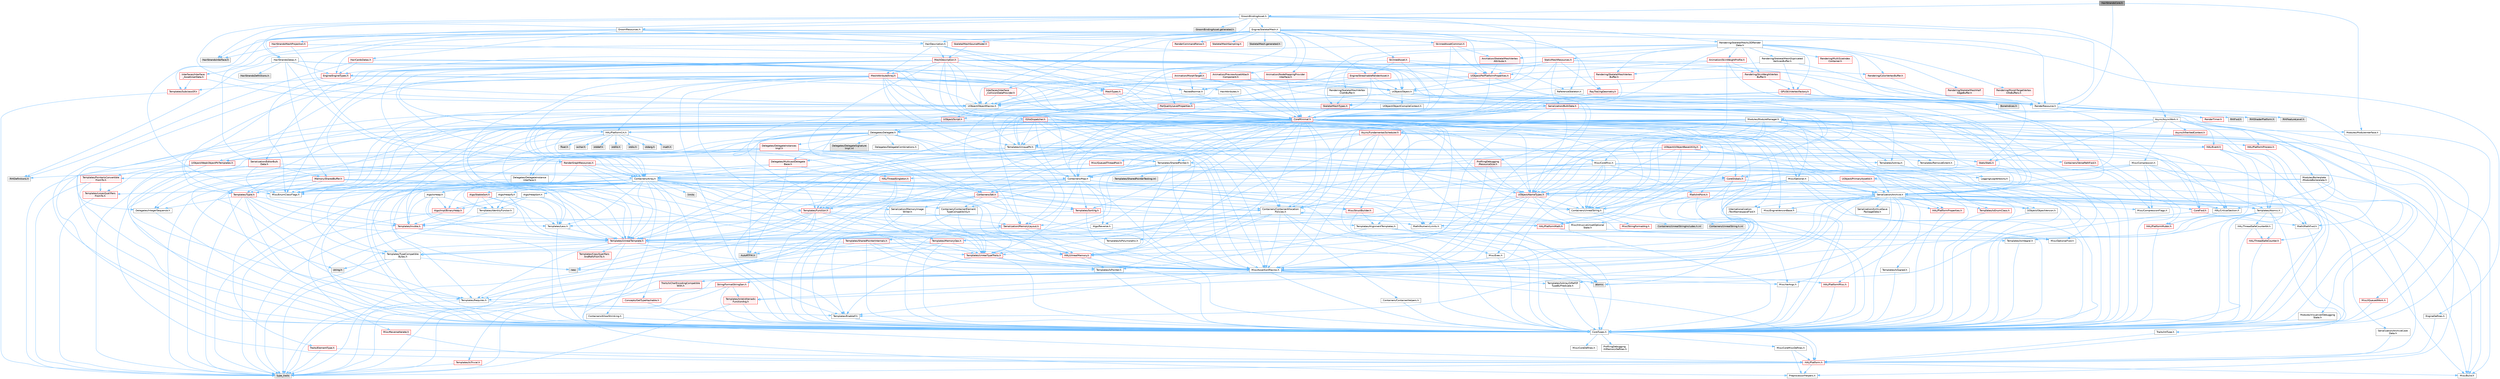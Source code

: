 digraph "HairStrandsCore.h"
{
 // INTERACTIVE_SVG=YES
 // LATEX_PDF_SIZE
  bgcolor="transparent";
  edge [fontname=Helvetica,fontsize=10,labelfontname=Helvetica,labelfontsize=10];
  node [fontname=Helvetica,fontsize=10,shape=box,height=0.2,width=0.4];
  Node1 [id="Node000001",label="HairStrandsCore.h",height=0.2,width=0.4,color="gray40", fillcolor="grey60", style="filled", fontcolor="black",tooltip=" "];
  Node1 -> Node2 [id="edge1_Node000001_Node000002",color="steelblue1",style="solid",tooltip=" "];
  Node2 [id="Node000002",label="GroomBindingAsset.h",height=0.2,width=0.4,color="grey40", fillcolor="white", style="filled",URL="$de/d26/GroomBindingAsset_8h.html",tooltip=" "];
  Node2 -> Node3 [id="edge2_Node000002_Node000003",color="steelblue1",style="solid",tooltip=" "];
  Node3 [id="Node000003",label="UObject/Object.h",height=0.2,width=0.4,color="grey40", fillcolor="white", style="filled",URL="$db/dbf/Object_8h.html",tooltip=" "];
  Node3 -> Node4 [id="edge3_Node000003_Node000004",color="steelblue1",style="solid",tooltip=" "];
  Node4 [id="Node000004",label="UObject/Script.h",height=0.2,width=0.4,color="red", fillcolor="#FFF0F0", style="filled",URL="$de/dc6/Script_8h.html",tooltip=" "];
  Node4 -> Node5 [id="edge4_Node000004_Node000005",color="steelblue1",style="solid",tooltip=" "];
  Node5 [id="Node000005",label="Delegates/Delegate.h",height=0.2,width=0.4,color="grey40", fillcolor="white", style="filled",URL="$d4/d80/Delegate_8h.html",tooltip=" "];
  Node5 -> Node6 [id="edge5_Node000005_Node000006",color="steelblue1",style="solid",tooltip=" "];
  Node6 [id="Node000006",label="CoreTypes.h",height=0.2,width=0.4,color="grey40", fillcolor="white", style="filled",URL="$dc/dec/CoreTypes_8h.html",tooltip=" "];
  Node6 -> Node7 [id="edge6_Node000006_Node000007",color="steelblue1",style="solid",tooltip=" "];
  Node7 [id="Node000007",label="HAL/Platform.h",height=0.2,width=0.4,color="red", fillcolor="#FFF0F0", style="filled",URL="$d9/dd0/Platform_8h.html",tooltip=" "];
  Node7 -> Node8 [id="edge7_Node000007_Node000008",color="steelblue1",style="solid",tooltip=" "];
  Node8 [id="Node000008",label="Misc/Build.h",height=0.2,width=0.4,color="grey40", fillcolor="white", style="filled",URL="$d3/dbb/Build_8h.html",tooltip=" "];
  Node7 -> Node10 [id="edge8_Node000007_Node000010",color="steelblue1",style="solid",tooltip=" "];
  Node10 [id="Node000010",label="type_traits",height=0.2,width=0.4,color="grey60", fillcolor="#E0E0E0", style="filled",tooltip=" "];
  Node7 -> Node11 [id="edge9_Node000007_Node000011",color="steelblue1",style="solid",tooltip=" "];
  Node11 [id="Node000011",label="PreprocessorHelpers.h",height=0.2,width=0.4,color="grey40", fillcolor="white", style="filled",URL="$db/ddb/PreprocessorHelpers_8h.html",tooltip=" "];
  Node6 -> Node17 [id="edge10_Node000006_Node000017",color="steelblue1",style="solid",tooltip=" "];
  Node17 [id="Node000017",label="ProfilingDebugging\l/UMemoryDefines.h",height=0.2,width=0.4,color="grey40", fillcolor="white", style="filled",URL="$d2/da2/UMemoryDefines_8h.html",tooltip=" "];
  Node6 -> Node18 [id="edge11_Node000006_Node000018",color="steelblue1",style="solid",tooltip=" "];
  Node18 [id="Node000018",label="Misc/CoreMiscDefines.h",height=0.2,width=0.4,color="grey40", fillcolor="white", style="filled",URL="$da/d38/CoreMiscDefines_8h.html",tooltip=" "];
  Node18 -> Node7 [id="edge12_Node000018_Node000007",color="steelblue1",style="solid",tooltip=" "];
  Node18 -> Node11 [id="edge13_Node000018_Node000011",color="steelblue1",style="solid",tooltip=" "];
  Node6 -> Node19 [id="edge14_Node000006_Node000019",color="steelblue1",style="solid",tooltip=" "];
  Node19 [id="Node000019",label="Misc/CoreDefines.h",height=0.2,width=0.4,color="grey40", fillcolor="white", style="filled",URL="$d3/dd2/CoreDefines_8h.html",tooltip=" "];
  Node5 -> Node20 [id="edge15_Node000005_Node000020",color="steelblue1",style="solid",tooltip=" "];
  Node20 [id="Node000020",label="Misc/AssertionMacros.h",height=0.2,width=0.4,color="grey40", fillcolor="white", style="filled",URL="$d0/dfa/AssertionMacros_8h.html",tooltip=" "];
  Node20 -> Node6 [id="edge16_Node000020_Node000006",color="steelblue1",style="solid",tooltip=" "];
  Node20 -> Node7 [id="edge17_Node000020_Node000007",color="steelblue1",style="solid",tooltip=" "];
  Node20 -> Node21 [id="edge18_Node000020_Node000021",color="steelblue1",style="solid",tooltip=" "];
  Node21 [id="Node000021",label="HAL/PlatformMisc.h",height=0.2,width=0.4,color="red", fillcolor="#FFF0F0", style="filled",URL="$d0/df5/PlatformMisc_8h.html",tooltip=" "];
  Node21 -> Node6 [id="edge19_Node000021_Node000006",color="steelblue1",style="solid",tooltip=" "];
  Node20 -> Node11 [id="edge20_Node000020_Node000011",color="steelblue1",style="solid",tooltip=" "];
  Node20 -> Node57 [id="edge21_Node000020_Node000057",color="steelblue1",style="solid",tooltip=" "];
  Node57 [id="Node000057",label="Templates/EnableIf.h",height=0.2,width=0.4,color="grey40", fillcolor="white", style="filled",URL="$d7/d60/EnableIf_8h.html",tooltip=" "];
  Node57 -> Node6 [id="edge22_Node000057_Node000006",color="steelblue1",style="solid",tooltip=" "];
  Node20 -> Node58 [id="edge23_Node000020_Node000058",color="steelblue1",style="solid",tooltip=" "];
  Node58 [id="Node000058",label="Templates/IsArrayOrRefOf\lTypeByPredicate.h",height=0.2,width=0.4,color="grey40", fillcolor="white", style="filled",URL="$d6/da1/IsArrayOrRefOfTypeByPredicate_8h.html",tooltip=" "];
  Node58 -> Node6 [id="edge24_Node000058_Node000006",color="steelblue1",style="solid",tooltip=" "];
  Node20 -> Node59 [id="edge25_Node000020_Node000059",color="steelblue1",style="solid",tooltip=" "];
  Node59 [id="Node000059",label="Templates/IsValidVariadic\lFunctionArg.h",height=0.2,width=0.4,color="red", fillcolor="#FFF0F0", style="filled",URL="$d0/dc8/IsValidVariadicFunctionArg_8h.html",tooltip=" "];
  Node59 -> Node6 [id="edge26_Node000059_Node000006",color="steelblue1",style="solid",tooltip=" "];
  Node59 -> Node10 [id="edge27_Node000059_Node000010",color="steelblue1",style="solid",tooltip=" "];
  Node20 -> Node61 [id="edge28_Node000020_Node000061",color="steelblue1",style="solid",tooltip=" "];
  Node61 [id="Node000061",label="Traits/IsCharEncodingCompatible\lWith.h",height=0.2,width=0.4,color="red", fillcolor="#FFF0F0", style="filled",URL="$df/dd1/IsCharEncodingCompatibleWith_8h.html",tooltip=" "];
  Node61 -> Node10 [id="edge29_Node000061_Node000010",color="steelblue1",style="solid",tooltip=" "];
  Node20 -> Node63 [id="edge30_Node000020_Node000063",color="steelblue1",style="solid",tooltip=" "];
  Node63 [id="Node000063",label="Misc/VarArgs.h",height=0.2,width=0.4,color="grey40", fillcolor="white", style="filled",URL="$d5/d6f/VarArgs_8h.html",tooltip=" "];
  Node63 -> Node6 [id="edge31_Node000063_Node000006",color="steelblue1",style="solid",tooltip=" "];
  Node20 -> Node64 [id="edge32_Node000020_Node000064",color="steelblue1",style="solid",tooltip=" "];
  Node64 [id="Node000064",label="String/FormatStringSan.h",height=0.2,width=0.4,color="red", fillcolor="#FFF0F0", style="filled",URL="$d3/d8b/FormatStringSan_8h.html",tooltip=" "];
  Node64 -> Node10 [id="edge33_Node000064_Node000010",color="steelblue1",style="solid",tooltip=" "];
  Node64 -> Node6 [id="edge34_Node000064_Node000006",color="steelblue1",style="solid",tooltip=" "];
  Node64 -> Node65 [id="edge35_Node000064_Node000065",color="steelblue1",style="solid",tooltip=" "];
  Node65 [id="Node000065",label="Templates/Requires.h",height=0.2,width=0.4,color="grey40", fillcolor="white", style="filled",URL="$dc/d96/Requires_8h.html",tooltip=" "];
  Node65 -> Node57 [id="edge36_Node000065_Node000057",color="steelblue1",style="solid",tooltip=" "];
  Node65 -> Node10 [id="edge37_Node000065_Node000010",color="steelblue1",style="solid",tooltip=" "];
  Node64 -> Node59 [id="edge38_Node000064_Node000059",color="steelblue1",style="solid",tooltip=" "];
  Node20 -> Node70 [id="edge39_Node000020_Node000070",color="steelblue1",style="solid",tooltip=" "];
  Node70 [id="Node000070",label="atomic",height=0.2,width=0.4,color="grey60", fillcolor="#E0E0E0", style="filled",tooltip=" "];
  Node5 -> Node71 [id="edge40_Node000005_Node000071",color="steelblue1",style="solid",tooltip=" "];
  Node71 [id="Node000071",label="UObject/NameTypes.h",height=0.2,width=0.4,color="red", fillcolor="#FFF0F0", style="filled",URL="$d6/d35/NameTypes_8h.html",tooltip=" "];
  Node71 -> Node6 [id="edge41_Node000071_Node000006",color="steelblue1",style="solid",tooltip=" "];
  Node71 -> Node20 [id="edge42_Node000071_Node000020",color="steelblue1",style="solid",tooltip=" "];
  Node71 -> Node72 [id="edge43_Node000071_Node000072",color="steelblue1",style="solid",tooltip=" "];
  Node72 [id="Node000072",label="HAL/UnrealMemory.h",height=0.2,width=0.4,color="red", fillcolor="#FFF0F0", style="filled",URL="$d9/d96/UnrealMemory_8h.html",tooltip=" "];
  Node72 -> Node6 [id="edge44_Node000072_Node000006",color="steelblue1",style="solid",tooltip=" "];
  Node72 -> Node92 [id="edge45_Node000072_Node000092",color="steelblue1",style="solid",tooltip=" "];
  Node92 [id="Node000092",label="Templates/IsPointer.h",height=0.2,width=0.4,color="grey40", fillcolor="white", style="filled",URL="$d7/d05/IsPointer_8h.html",tooltip=" "];
  Node92 -> Node6 [id="edge46_Node000092_Node000006",color="steelblue1",style="solid",tooltip=" "];
  Node71 -> Node93 [id="edge47_Node000071_Node000093",color="steelblue1",style="solid",tooltip=" "];
  Node93 [id="Node000093",label="Templates/UnrealTypeTraits.h",height=0.2,width=0.4,color="red", fillcolor="#FFF0F0", style="filled",URL="$d2/d2d/UnrealTypeTraits_8h.html",tooltip=" "];
  Node93 -> Node6 [id="edge48_Node000093_Node000006",color="steelblue1",style="solid",tooltip=" "];
  Node93 -> Node92 [id="edge49_Node000093_Node000092",color="steelblue1",style="solid",tooltip=" "];
  Node93 -> Node20 [id="edge50_Node000093_Node000020",color="steelblue1",style="solid",tooltip=" "];
  Node93 -> Node57 [id="edge51_Node000093_Node000057",color="steelblue1",style="solid",tooltip=" "];
  Node71 -> Node98 [id="edge52_Node000071_Node000098",color="steelblue1",style="solid",tooltip=" "];
  Node98 [id="Node000098",label="Templates/UnrealTemplate.h",height=0.2,width=0.4,color="red", fillcolor="#FFF0F0", style="filled",URL="$d4/d24/UnrealTemplate_8h.html",tooltip=" "];
  Node98 -> Node6 [id="edge53_Node000098_Node000006",color="steelblue1",style="solid",tooltip=" "];
  Node98 -> Node92 [id="edge54_Node000098_Node000092",color="steelblue1",style="solid",tooltip=" "];
  Node98 -> Node72 [id="edge55_Node000098_Node000072",color="steelblue1",style="solid",tooltip=" "];
  Node98 -> Node99 [id="edge56_Node000098_Node000099",color="steelblue1",style="solid",tooltip=" "];
  Node99 [id="Node000099",label="Templates/CopyQualifiers\lAndRefsFromTo.h",height=0.2,width=0.4,color="red", fillcolor="#FFF0F0", style="filled",URL="$d3/db3/CopyQualifiersAndRefsFromTo_8h.html",tooltip=" "];
  Node98 -> Node93 [id="edge57_Node000098_Node000093",color="steelblue1",style="solid",tooltip=" "];
  Node98 -> Node65 [id="edge58_Node000098_Node000065",color="steelblue1",style="solid",tooltip=" "];
  Node98 -> Node102 [id="edge59_Node000098_Node000102",color="steelblue1",style="solid",tooltip=" "];
  Node102 [id="Node000102",label="Templates/TypeCompatible\lBytes.h",height=0.2,width=0.4,color="grey40", fillcolor="white", style="filled",URL="$df/d0a/TypeCompatibleBytes_8h.html",tooltip=" "];
  Node102 -> Node6 [id="edge60_Node000102_Node000006",color="steelblue1",style="solid",tooltip=" "];
  Node102 -> Node42 [id="edge61_Node000102_Node000042",color="steelblue1",style="solid",tooltip=" "];
  Node42 [id="Node000042",label="string.h",height=0.2,width=0.4,color="grey60", fillcolor="#E0E0E0", style="filled",tooltip=" "];
  Node102 -> Node34 [id="edge62_Node000102_Node000034",color="steelblue1",style="solid",tooltip=" "];
  Node34 [id="Node000034",label="new",height=0.2,width=0.4,color="grey60", fillcolor="#E0E0E0", style="filled",tooltip=" "];
  Node102 -> Node10 [id="edge63_Node000102_Node000010",color="steelblue1",style="solid",tooltip=" "];
  Node98 -> Node10 [id="edge64_Node000098_Node000010",color="steelblue1",style="solid",tooltip=" "];
  Node71 -> Node104 [id="edge65_Node000071_Node000104",color="steelblue1",style="solid",tooltip=" "];
  Node104 [id="Node000104",label="Containers/UnrealString.h",height=0.2,width=0.4,color="grey40", fillcolor="white", style="filled",URL="$d5/dba/UnrealString_8h.html",tooltip=" "];
  Node104 -> Node105 [id="edge66_Node000104_Node000105",color="steelblue1",style="solid",tooltip=" "];
  Node105 [id="Node000105",label="Containers/UnrealStringIncludes.h.inl",height=0.2,width=0.4,color="grey60", fillcolor="#E0E0E0", style="filled",tooltip=" "];
  Node104 -> Node106 [id="edge67_Node000104_Node000106",color="steelblue1",style="solid",tooltip=" "];
  Node106 [id="Node000106",label="Containers/UnrealString.h.inl",height=0.2,width=0.4,color="grey60", fillcolor="#E0E0E0", style="filled",tooltip=" "];
  Node104 -> Node107 [id="edge68_Node000104_Node000107",color="steelblue1",style="solid",tooltip=" "];
  Node107 [id="Node000107",label="Misc/StringFormatArg.h",height=0.2,width=0.4,color="red", fillcolor="#FFF0F0", style="filled",URL="$d2/d16/StringFormatArg_8h.html",tooltip=" "];
  Node71 -> Node108 [id="edge69_Node000071_Node000108",color="steelblue1",style="solid",tooltip=" "];
  Node108 [id="Node000108",label="HAL/CriticalSection.h",height=0.2,width=0.4,color="grey40", fillcolor="white", style="filled",URL="$d6/d90/CriticalSection_8h.html",tooltip=" "];
  Node108 -> Node109 [id="edge70_Node000108_Node000109",color="steelblue1",style="solid",tooltip=" "];
  Node109 [id="Node000109",label="HAL/PlatformMutex.h",height=0.2,width=0.4,color="red", fillcolor="#FFF0F0", style="filled",URL="$d9/d0b/PlatformMutex_8h.html",tooltip=" "];
  Node109 -> Node6 [id="edge71_Node000109_Node000006",color="steelblue1",style="solid",tooltip=" "];
  Node71 -> Node80 [id="edge72_Node000071_Node000080",color="steelblue1",style="solid",tooltip=" "];
  Node80 [id="Node000080",label="Templates/Atomic.h",height=0.2,width=0.4,color="grey40", fillcolor="white", style="filled",URL="$d3/d91/Atomic_8h.html",tooltip=" "];
  Node80 -> Node81 [id="edge73_Node000080_Node000081",color="steelblue1",style="solid",tooltip=" "];
  Node81 [id="Node000081",label="HAL/ThreadSafeCounter.h",height=0.2,width=0.4,color="red", fillcolor="#FFF0F0", style="filled",URL="$dc/dc9/ThreadSafeCounter_8h.html",tooltip=" "];
  Node81 -> Node6 [id="edge74_Node000081_Node000006",color="steelblue1",style="solid",tooltip=" "];
  Node80 -> Node82 [id="edge75_Node000080_Node000082",color="steelblue1",style="solid",tooltip=" "];
  Node82 [id="Node000082",label="HAL/ThreadSafeCounter64.h",height=0.2,width=0.4,color="grey40", fillcolor="white", style="filled",URL="$d0/d12/ThreadSafeCounter64_8h.html",tooltip=" "];
  Node82 -> Node6 [id="edge76_Node000082_Node000006",color="steelblue1",style="solid",tooltip=" "];
  Node82 -> Node81 [id="edge77_Node000082_Node000081",color="steelblue1",style="solid",tooltip=" "];
  Node80 -> Node83 [id="edge78_Node000080_Node000083",color="steelblue1",style="solid",tooltip=" "];
  Node83 [id="Node000083",label="Templates/IsIntegral.h",height=0.2,width=0.4,color="grey40", fillcolor="white", style="filled",URL="$da/d64/IsIntegral_8h.html",tooltip=" "];
  Node83 -> Node6 [id="edge79_Node000083_Node000006",color="steelblue1",style="solid",tooltip=" "];
  Node80 -> Node84 [id="edge80_Node000080_Node000084",color="steelblue1",style="solid",tooltip=" "];
  Node84 [id="Node000084",label="Templates/IsTrivial.h",height=0.2,width=0.4,color="red", fillcolor="#FFF0F0", style="filled",URL="$da/d4c/IsTrivial_8h.html",tooltip=" "];
  Node84 -> Node10 [id="edge81_Node000084_Node000010",color="steelblue1",style="solid",tooltip=" "];
  Node80 -> Node88 [id="edge82_Node000080_Node000088",color="steelblue1",style="solid",tooltip=" "];
  Node88 [id="Node000088",label="Traits/IntType.h",height=0.2,width=0.4,color="grey40", fillcolor="white", style="filled",URL="$d7/deb/IntType_8h.html",tooltip=" "];
  Node88 -> Node7 [id="edge83_Node000088_Node000007",color="steelblue1",style="solid",tooltip=" "];
  Node80 -> Node70 [id="edge84_Node000080_Node000070",color="steelblue1",style="solid",tooltip=" "];
  Node71 -> Node142 [id="edge85_Node000071_Node000142",color="steelblue1",style="solid",tooltip=" "];
  Node142 [id="Node000142",label="Serialization/MemoryLayout.h",height=0.2,width=0.4,color="red", fillcolor="#FFF0F0", style="filled",URL="$d7/d66/MemoryLayout_8h.html",tooltip=" "];
  Node142 -> Node72 [id="edge86_Node000142_Node000072",color="steelblue1",style="solid",tooltip=" "];
  Node142 -> Node57 [id="edge87_Node000142_Node000057",color="steelblue1",style="solid",tooltip=" "];
  Node142 -> Node122 [id="edge88_Node000142_Node000122",color="steelblue1",style="solid",tooltip=" "];
  Node122 [id="Node000122",label="Templates/IsPolymorphic.h",height=0.2,width=0.4,color="grey40", fillcolor="white", style="filled",URL="$dc/d20/IsPolymorphic_8h.html",tooltip=" "];
  Node142 -> Node98 [id="edge89_Node000142_Node000098",color="steelblue1",style="solid",tooltip=" "];
  Node71 -> Node125 [id="edge90_Node000071_Node000125",color="steelblue1",style="solid",tooltip=" "];
  Node125 [id="Node000125",label="Misc/IntrusiveUnsetOptional\lState.h",height=0.2,width=0.4,color="grey40", fillcolor="white", style="filled",URL="$d2/d0a/IntrusiveUnsetOptionalState_8h.html",tooltip=" "];
  Node125 -> Node126 [id="edge91_Node000125_Node000126",color="steelblue1",style="solid",tooltip=" "];
  Node126 [id="Node000126",label="Misc/OptionalFwd.h",height=0.2,width=0.4,color="grey40", fillcolor="white", style="filled",URL="$dc/d50/OptionalFwd_8h.html",tooltip=" "];
  Node5 -> Node184 [id="edge92_Node000005_Node000184",color="steelblue1",style="solid",tooltip=" "];
  Node184 [id="Node000184",label="Templates/SharedPointer.h",height=0.2,width=0.4,color="grey40", fillcolor="white", style="filled",URL="$d2/d17/SharedPointer_8h.html",tooltip=" "];
  Node184 -> Node6 [id="edge93_Node000184_Node000006",color="steelblue1",style="solid",tooltip=" "];
  Node184 -> Node125 [id="edge94_Node000184_Node000125",color="steelblue1",style="solid",tooltip=" "];
  Node184 -> Node185 [id="edge95_Node000184_Node000185",color="steelblue1",style="solid",tooltip=" "];
  Node185 [id="Node000185",label="Templates/PointerIsConvertible\lFromTo.h",height=0.2,width=0.4,color="red", fillcolor="#FFF0F0", style="filled",URL="$d6/d65/PointerIsConvertibleFromTo_8h.html",tooltip=" "];
  Node185 -> Node6 [id="edge96_Node000185_Node000006",color="steelblue1",style="solid",tooltip=" "];
  Node185 -> Node169 [id="edge97_Node000185_Node000169",color="steelblue1",style="solid",tooltip=" "];
  Node169 [id="Node000169",label="Templates/LosesQualifiers\lFromTo.h",height=0.2,width=0.4,color="red", fillcolor="#FFF0F0", style="filled",URL="$d2/db3/LosesQualifiersFromTo_8h.html",tooltip=" "];
  Node169 -> Node10 [id="edge98_Node000169_Node000010",color="steelblue1",style="solid",tooltip=" "];
  Node185 -> Node10 [id="edge99_Node000185_Node000010",color="steelblue1",style="solid",tooltip=" "];
  Node184 -> Node20 [id="edge100_Node000184_Node000020",color="steelblue1",style="solid",tooltip=" "];
  Node184 -> Node72 [id="edge101_Node000184_Node000072",color="steelblue1",style="solid",tooltip=" "];
  Node184 -> Node124 [id="edge102_Node000184_Node000124",color="steelblue1",style="solid",tooltip=" "];
  Node124 [id="Node000124",label="Containers/Array.h",height=0.2,width=0.4,color="grey40", fillcolor="white", style="filled",URL="$df/dd0/Array_8h.html",tooltip=" "];
  Node124 -> Node6 [id="edge103_Node000124_Node000006",color="steelblue1",style="solid",tooltip=" "];
  Node124 -> Node20 [id="edge104_Node000124_Node000020",color="steelblue1",style="solid",tooltip=" "];
  Node124 -> Node125 [id="edge105_Node000124_Node000125",color="steelblue1",style="solid",tooltip=" "];
  Node124 -> Node127 [id="edge106_Node000124_Node000127",color="steelblue1",style="solid",tooltip=" "];
  Node127 [id="Node000127",label="Misc/ReverseIterate.h",height=0.2,width=0.4,color="red", fillcolor="#FFF0F0", style="filled",URL="$db/de3/ReverseIterate_8h.html",tooltip=" "];
  Node127 -> Node7 [id="edge107_Node000127_Node000007",color="steelblue1",style="solid",tooltip=" "];
  Node124 -> Node72 [id="edge108_Node000124_Node000072",color="steelblue1",style="solid",tooltip=" "];
  Node124 -> Node93 [id="edge109_Node000124_Node000093",color="steelblue1",style="solid",tooltip=" "];
  Node124 -> Node98 [id="edge110_Node000124_Node000098",color="steelblue1",style="solid",tooltip=" "];
  Node124 -> Node129 [id="edge111_Node000124_Node000129",color="steelblue1",style="solid",tooltip=" "];
  Node129 [id="Node000129",label="Containers/AllowShrinking.h",height=0.2,width=0.4,color="grey40", fillcolor="white", style="filled",URL="$d7/d1a/AllowShrinking_8h.html",tooltip=" "];
  Node129 -> Node6 [id="edge112_Node000129_Node000006",color="steelblue1",style="solid",tooltip=" "];
  Node124 -> Node112 [id="edge113_Node000124_Node000112",color="steelblue1",style="solid",tooltip=" "];
  Node112 [id="Node000112",label="Containers/ContainerAllocation\lPolicies.h",height=0.2,width=0.4,color="grey40", fillcolor="white", style="filled",URL="$d7/dff/ContainerAllocationPolicies_8h.html",tooltip=" "];
  Node112 -> Node6 [id="edge114_Node000112_Node000006",color="steelblue1",style="solid",tooltip=" "];
  Node112 -> Node113 [id="edge115_Node000112_Node000113",color="steelblue1",style="solid",tooltip=" "];
  Node113 [id="Node000113",label="Containers/ContainerHelpers.h",height=0.2,width=0.4,color="grey40", fillcolor="white", style="filled",URL="$d7/d33/ContainerHelpers_8h.html",tooltip=" "];
  Node113 -> Node6 [id="edge116_Node000113_Node000006",color="steelblue1",style="solid",tooltip=" "];
  Node112 -> Node112 [id="edge117_Node000112_Node000112",color="steelblue1",style="solid",tooltip=" "];
  Node112 -> Node114 [id="edge118_Node000112_Node000114",color="steelblue1",style="solid",tooltip=" "];
  Node114 [id="Node000114",label="HAL/PlatformMath.h",height=0.2,width=0.4,color="red", fillcolor="#FFF0F0", style="filled",URL="$dc/d53/PlatformMath_8h.html",tooltip=" "];
  Node114 -> Node6 [id="edge119_Node000114_Node000006",color="steelblue1",style="solid",tooltip=" "];
  Node112 -> Node72 [id="edge120_Node000112_Node000072",color="steelblue1",style="solid",tooltip=" "];
  Node112 -> Node43 [id="edge121_Node000112_Node000043",color="steelblue1",style="solid",tooltip=" "];
  Node43 [id="Node000043",label="Math/NumericLimits.h",height=0.2,width=0.4,color="grey40", fillcolor="white", style="filled",URL="$df/d1b/NumericLimits_8h.html",tooltip=" "];
  Node43 -> Node6 [id="edge122_Node000043_Node000006",color="steelblue1",style="solid",tooltip=" "];
  Node112 -> Node20 [id="edge123_Node000112_Node000020",color="steelblue1",style="solid",tooltip=" "];
  Node112 -> Node122 [id="edge124_Node000112_Node000122",color="steelblue1",style="solid",tooltip=" "];
  Node112 -> Node123 [id="edge125_Node000112_Node000123",color="steelblue1",style="solid",tooltip=" "];
  Node123 [id="Node000123",label="Templates/MemoryOps.h",height=0.2,width=0.4,color="red", fillcolor="#FFF0F0", style="filled",URL="$db/dea/MemoryOps_8h.html",tooltip=" "];
  Node123 -> Node6 [id="edge126_Node000123_Node000006",color="steelblue1",style="solid",tooltip=" "];
  Node123 -> Node72 [id="edge127_Node000123_Node000072",color="steelblue1",style="solid",tooltip=" "];
  Node123 -> Node65 [id="edge128_Node000123_Node000065",color="steelblue1",style="solid",tooltip=" "];
  Node123 -> Node93 [id="edge129_Node000123_Node000093",color="steelblue1",style="solid",tooltip=" "];
  Node123 -> Node34 [id="edge130_Node000123_Node000034",color="steelblue1",style="solid",tooltip=" "];
  Node123 -> Node10 [id="edge131_Node000123_Node000010",color="steelblue1",style="solid",tooltip=" "];
  Node112 -> Node102 [id="edge132_Node000112_Node000102",color="steelblue1",style="solid",tooltip=" "];
  Node112 -> Node10 [id="edge133_Node000112_Node000010",color="steelblue1",style="solid",tooltip=" "];
  Node124 -> Node130 [id="edge134_Node000124_Node000130",color="steelblue1",style="solid",tooltip=" "];
  Node130 [id="Node000130",label="Containers/ContainerElement\lTypeCompatibility.h",height=0.2,width=0.4,color="grey40", fillcolor="white", style="filled",URL="$df/ddf/ContainerElementTypeCompatibility_8h.html",tooltip=" "];
  Node130 -> Node6 [id="edge135_Node000130_Node000006",color="steelblue1",style="solid",tooltip=" "];
  Node130 -> Node93 [id="edge136_Node000130_Node000093",color="steelblue1",style="solid",tooltip=" "];
  Node124 -> Node131 [id="edge137_Node000124_Node000131",color="steelblue1",style="solid",tooltip=" "];
  Node131 [id="Node000131",label="Serialization/Archive.h",height=0.2,width=0.4,color="grey40", fillcolor="white", style="filled",URL="$d7/d3b/Archive_8h.html",tooltip=" "];
  Node131 -> Node28 [id="edge138_Node000131_Node000028",color="steelblue1",style="solid",tooltip=" "];
  Node28 [id="Node000028",label="CoreFwd.h",height=0.2,width=0.4,color="red", fillcolor="#FFF0F0", style="filled",URL="$d1/d1e/CoreFwd_8h.html",tooltip=" "];
  Node28 -> Node6 [id="edge139_Node000028_Node000006",color="steelblue1",style="solid",tooltip=" "];
  Node28 -> Node30 [id="edge140_Node000028_Node000030",color="steelblue1",style="solid",tooltip=" "];
  Node30 [id="Node000030",label="Math/MathFwd.h",height=0.2,width=0.4,color="grey40", fillcolor="white", style="filled",URL="$d2/d10/MathFwd_8h.html",tooltip=" "];
  Node30 -> Node7 [id="edge141_Node000030_Node000007",color="steelblue1",style="solid",tooltip=" "];
  Node131 -> Node6 [id="edge142_Node000131_Node000006",color="steelblue1",style="solid",tooltip=" "];
  Node131 -> Node132 [id="edge143_Node000131_Node000132",color="steelblue1",style="solid",tooltip=" "];
  Node132 [id="Node000132",label="HAL/PlatformProperties.h",height=0.2,width=0.4,color="red", fillcolor="#FFF0F0", style="filled",URL="$d9/db0/PlatformProperties_8h.html",tooltip=" "];
  Node132 -> Node6 [id="edge144_Node000132_Node000006",color="steelblue1",style="solid",tooltip=" "];
  Node131 -> Node135 [id="edge145_Node000131_Node000135",color="steelblue1",style="solid",tooltip=" "];
  Node135 [id="Node000135",label="Internationalization\l/TextNamespaceFwd.h",height=0.2,width=0.4,color="grey40", fillcolor="white", style="filled",URL="$d8/d97/TextNamespaceFwd_8h.html",tooltip=" "];
  Node135 -> Node6 [id="edge146_Node000135_Node000006",color="steelblue1",style="solid",tooltip=" "];
  Node131 -> Node30 [id="edge147_Node000131_Node000030",color="steelblue1",style="solid",tooltip=" "];
  Node131 -> Node20 [id="edge148_Node000131_Node000020",color="steelblue1",style="solid",tooltip=" "];
  Node131 -> Node8 [id="edge149_Node000131_Node000008",color="steelblue1",style="solid",tooltip=" "];
  Node131 -> Node44 [id="edge150_Node000131_Node000044",color="steelblue1",style="solid",tooltip=" "];
  Node44 [id="Node000044",label="Misc/CompressionFlags.h",height=0.2,width=0.4,color="grey40", fillcolor="white", style="filled",URL="$d9/d76/CompressionFlags_8h.html",tooltip=" "];
  Node131 -> Node136 [id="edge151_Node000131_Node000136",color="steelblue1",style="solid",tooltip=" "];
  Node136 [id="Node000136",label="Misc/EngineVersionBase.h",height=0.2,width=0.4,color="grey40", fillcolor="white", style="filled",URL="$d5/d2b/EngineVersionBase_8h.html",tooltip=" "];
  Node136 -> Node6 [id="edge152_Node000136_Node000006",color="steelblue1",style="solid",tooltip=" "];
  Node131 -> Node63 [id="edge153_Node000131_Node000063",color="steelblue1",style="solid",tooltip=" "];
  Node131 -> Node137 [id="edge154_Node000131_Node000137",color="steelblue1",style="solid",tooltip=" "];
  Node137 [id="Node000137",label="Serialization/ArchiveCook\lData.h",height=0.2,width=0.4,color="grey40", fillcolor="white", style="filled",URL="$dc/db6/ArchiveCookData_8h.html",tooltip=" "];
  Node137 -> Node7 [id="edge155_Node000137_Node000007",color="steelblue1",style="solid",tooltip=" "];
  Node131 -> Node138 [id="edge156_Node000131_Node000138",color="steelblue1",style="solid",tooltip=" "];
  Node138 [id="Node000138",label="Serialization/ArchiveSave\lPackageData.h",height=0.2,width=0.4,color="grey40", fillcolor="white", style="filled",URL="$d1/d37/ArchiveSavePackageData_8h.html",tooltip=" "];
  Node131 -> Node57 [id="edge157_Node000131_Node000057",color="steelblue1",style="solid",tooltip=" "];
  Node131 -> Node58 [id="edge158_Node000131_Node000058",color="steelblue1",style="solid",tooltip=" "];
  Node131 -> Node139 [id="edge159_Node000131_Node000139",color="steelblue1",style="solid",tooltip=" "];
  Node139 [id="Node000139",label="Templates/IsEnumClass.h",height=0.2,width=0.4,color="red", fillcolor="#FFF0F0", style="filled",URL="$d7/d15/IsEnumClass_8h.html",tooltip=" "];
  Node139 -> Node6 [id="edge160_Node000139_Node000006",color="steelblue1",style="solid",tooltip=" "];
  Node131 -> Node119 [id="edge161_Node000131_Node000119",color="steelblue1",style="solid",tooltip=" "];
  Node119 [id="Node000119",label="Templates/IsSigned.h",height=0.2,width=0.4,color="grey40", fillcolor="white", style="filled",URL="$d8/dd8/IsSigned_8h.html",tooltip=" "];
  Node119 -> Node6 [id="edge162_Node000119_Node000006",color="steelblue1",style="solid",tooltip=" "];
  Node131 -> Node59 [id="edge163_Node000131_Node000059",color="steelblue1",style="solid",tooltip=" "];
  Node131 -> Node98 [id="edge164_Node000131_Node000098",color="steelblue1",style="solid",tooltip=" "];
  Node131 -> Node61 [id="edge165_Node000131_Node000061",color="steelblue1",style="solid",tooltip=" "];
  Node131 -> Node140 [id="edge166_Node000131_Node000140",color="steelblue1",style="solid",tooltip=" "];
  Node140 [id="Node000140",label="UObject/ObjectVersion.h",height=0.2,width=0.4,color="grey40", fillcolor="white", style="filled",URL="$da/d63/ObjectVersion_8h.html",tooltip=" "];
  Node140 -> Node6 [id="edge167_Node000140_Node000006",color="steelblue1",style="solid",tooltip=" "];
  Node124 -> Node141 [id="edge168_Node000124_Node000141",color="steelblue1",style="solid",tooltip=" "];
  Node141 [id="Node000141",label="Serialization/MemoryImage\lWriter.h",height=0.2,width=0.4,color="grey40", fillcolor="white", style="filled",URL="$d0/d08/MemoryImageWriter_8h.html",tooltip=" "];
  Node141 -> Node6 [id="edge169_Node000141_Node000006",color="steelblue1",style="solid",tooltip=" "];
  Node141 -> Node142 [id="edge170_Node000141_Node000142",color="steelblue1",style="solid",tooltip=" "];
  Node124 -> Node155 [id="edge171_Node000124_Node000155",color="steelblue1",style="solid",tooltip=" "];
  Node155 [id="Node000155",label="Algo/Heapify.h",height=0.2,width=0.4,color="grey40", fillcolor="white", style="filled",URL="$d0/d2a/Heapify_8h.html",tooltip=" "];
  Node155 -> Node156 [id="edge172_Node000155_Node000156",color="steelblue1",style="solid",tooltip=" "];
  Node156 [id="Node000156",label="Algo/Impl/BinaryHeap.h",height=0.2,width=0.4,color="red", fillcolor="#FFF0F0", style="filled",URL="$d7/da3/Algo_2Impl_2BinaryHeap_8h.html",tooltip=" "];
  Node156 -> Node157 [id="edge173_Node000156_Node000157",color="steelblue1",style="solid",tooltip=" "];
  Node157 [id="Node000157",label="Templates/Invoke.h",height=0.2,width=0.4,color="red", fillcolor="#FFF0F0", style="filled",URL="$d7/deb/Invoke_8h.html",tooltip=" "];
  Node157 -> Node6 [id="edge174_Node000157_Node000006",color="steelblue1",style="solid",tooltip=" "];
  Node157 -> Node98 [id="edge175_Node000157_Node000098",color="steelblue1",style="solid",tooltip=" "];
  Node157 -> Node10 [id="edge176_Node000157_Node000010",color="steelblue1",style="solid",tooltip=" "];
  Node156 -> Node10 [id="edge177_Node000156_Node000010",color="steelblue1",style="solid",tooltip=" "];
  Node155 -> Node161 [id="edge178_Node000155_Node000161",color="steelblue1",style="solid",tooltip=" "];
  Node161 [id="Node000161",label="Templates/IdentityFunctor.h",height=0.2,width=0.4,color="grey40", fillcolor="white", style="filled",URL="$d7/d2e/IdentityFunctor_8h.html",tooltip=" "];
  Node161 -> Node7 [id="edge179_Node000161_Node000007",color="steelblue1",style="solid",tooltip=" "];
  Node155 -> Node157 [id="edge180_Node000155_Node000157",color="steelblue1",style="solid",tooltip=" "];
  Node155 -> Node162 [id="edge181_Node000155_Node000162",color="steelblue1",style="solid",tooltip=" "];
  Node162 [id="Node000162",label="Templates/Less.h",height=0.2,width=0.4,color="grey40", fillcolor="white", style="filled",URL="$de/dc8/Less_8h.html",tooltip=" "];
  Node162 -> Node6 [id="edge182_Node000162_Node000006",color="steelblue1",style="solid",tooltip=" "];
  Node162 -> Node98 [id="edge183_Node000162_Node000098",color="steelblue1",style="solid",tooltip=" "];
  Node155 -> Node98 [id="edge184_Node000155_Node000098",color="steelblue1",style="solid",tooltip=" "];
  Node124 -> Node163 [id="edge185_Node000124_Node000163",color="steelblue1",style="solid",tooltip=" "];
  Node163 [id="Node000163",label="Algo/HeapSort.h",height=0.2,width=0.4,color="grey40", fillcolor="white", style="filled",URL="$d3/d92/HeapSort_8h.html",tooltip=" "];
  Node163 -> Node156 [id="edge186_Node000163_Node000156",color="steelblue1",style="solid",tooltip=" "];
  Node163 -> Node161 [id="edge187_Node000163_Node000161",color="steelblue1",style="solid",tooltip=" "];
  Node163 -> Node162 [id="edge188_Node000163_Node000162",color="steelblue1",style="solid",tooltip=" "];
  Node163 -> Node98 [id="edge189_Node000163_Node000098",color="steelblue1",style="solid",tooltip=" "];
  Node124 -> Node164 [id="edge190_Node000124_Node000164",color="steelblue1",style="solid",tooltip=" "];
  Node164 [id="Node000164",label="Algo/IsHeap.h",height=0.2,width=0.4,color="grey40", fillcolor="white", style="filled",URL="$de/d32/IsHeap_8h.html",tooltip=" "];
  Node164 -> Node156 [id="edge191_Node000164_Node000156",color="steelblue1",style="solid",tooltip=" "];
  Node164 -> Node161 [id="edge192_Node000164_Node000161",color="steelblue1",style="solid",tooltip=" "];
  Node164 -> Node157 [id="edge193_Node000164_Node000157",color="steelblue1",style="solid",tooltip=" "];
  Node164 -> Node162 [id="edge194_Node000164_Node000162",color="steelblue1",style="solid",tooltip=" "];
  Node164 -> Node98 [id="edge195_Node000164_Node000098",color="steelblue1",style="solid",tooltip=" "];
  Node124 -> Node156 [id="edge196_Node000124_Node000156",color="steelblue1",style="solid",tooltip=" "];
  Node124 -> Node165 [id="edge197_Node000124_Node000165",color="steelblue1",style="solid",tooltip=" "];
  Node165 [id="Node000165",label="Algo/StableSort.h",height=0.2,width=0.4,color="red", fillcolor="#FFF0F0", style="filled",URL="$d7/d3c/StableSort_8h.html",tooltip=" "];
  Node165 -> Node161 [id="edge198_Node000165_Node000161",color="steelblue1",style="solid",tooltip=" "];
  Node165 -> Node157 [id="edge199_Node000165_Node000157",color="steelblue1",style="solid",tooltip=" "];
  Node165 -> Node162 [id="edge200_Node000165_Node000162",color="steelblue1",style="solid",tooltip=" "];
  Node165 -> Node98 [id="edge201_Node000165_Node000098",color="steelblue1",style="solid",tooltip=" "];
  Node124 -> Node168 [id="edge202_Node000124_Node000168",color="steelblue1",style="solid",tooltip=" "];
  Node168 [id="Node000168",label="Concepts/GetTypeHashable.h",height=0.2,width=0.4,color="red", fillcolor="#FFF0F0", style="filled",URL="$d3/da2/GetTypeHashable_8h.html",tooltip=" "];
  Node168 -> Node6 [id="edge203_Node000168_Node000006",color="steelblue1",style="solid",tooltip=" "];
  Node124 -> Node161 [id="edge204_Node000124_Node000161",color="steelblue1",style="solid",tooltip=" "];
  Node124 -> Node157 [id="edge205_Node000124_Node000157",color="steelblue1",style="solid",tooltip=" "];
  Node124 -> Node162 [id="edge206_Node000124_Node000162",color="steelblue1",style="solid",tooltip=" "];
  Node124 -> Node169 [id="edge207_Node000124_Node000169",color="steelblue1",style="solid",tooltip=" "];
  Node124 -> Node65 [id="edge208_Node000124_Node000065",color="steelblue1",style="solid",tooltip=" "];
  Node124 -> Node170 [id="edge209_Node000124_Node000170",color="steelblue1",style="solid",tooltip=" "];
  Node170 [id="Node000170",label="Templates/Sorting.h",height=0.2,width=0.4,color="red", fillcolor="#FFF0F0", style="filled",URL="$d3/d9e/Sorting_8h.html",tooltip=" "];
  Node170 -> Node6 [id="edge210_Node000170_Node000006",color="steelblue1",style="solid",tooltip=" "];
  Node170 -> Node114 [id="edge211_Node000170_Node000114",color="steelblue1",style="solid",tooltip=" "];
  Node170 -> Node162 [id="edge212_Node000170_Node000162",color="steelblue1",style="solid",tooltip=" "];
  Node124 -> Node174 [id="edge213_Node000124_Node000174",color="steelblue1",style="solid",tooltip=" "];
  Node174 [id="Node000174",label="Templates/AlignmentTemplates.h",height=0.2,width=0.4,color="grey40", fillcolor="white", style="filled",URL="$dd/d32/AlignmentTemplates_8h.html",tooltip=" "];
  Node174 -> Node6 [id="edge214_Node000174_Node000006",color="steelblue1",style="solid",tooltip=" "];
  Node174 -> Node83 [id="edge215_Node000174_Node000083",color="steelblue1",style="solid",tooltip=" "];
  Node174 -> Node92 [id="edge216_Node000174_Node000092",color="steelblue1",style="solid",tooltip=" "];
  Node124 -> Node24 [id="edge217_Node000124_Node000024",color="steelblue1",style="solid",tooltip=" "];
  Node24 [id="Node000024",label="Traits/ElementType.h",height=0.2,width=0.4,color="red", fillcolor="#FFF0F0", style="filled",URL="$d5/d4f/ElementType_8h.html",tooltip=" "];
  Node24 -> Node7 [id="edge218_Node000024_Node000007",color="steelblue1",style="solid",tooltip=" "];
  Node24 -> Node10 [id="edge219_Node000024_Node000010",color="steelblue1",style="solid",tooltip=" "];
  Node124 -> Node120 [id="edge220_Node000124_Node000120",color="steelblue1",style="solid",tooltip=" "];
  Node120 [id="Node000120",label="limits",height=0.2,width=0.4,color="grey60", fillcolor="#E0E0E0", style="filled",tooltip=" "];
  Node124 -> Node10 [id="edge221_Node000124_Node000010",color="steelblue1",style="solid",tooltip=" "];
  Node184 -> Node186 [id="edge222_Node000184_Node000186",color="steelblue1",style="solid",tooltip=" "];
  Node186 [id="Node000186",label="Containers/Map.h",height=0.2,width=0.4,color="grey40", fillcolor="white", style="filled",URL="$df/d79/Map_8h.html",tooltip=" "];
  Node186 -> Node6 [id="edge223_Node000186_Node000006",color="steelblue1",style="solid",tooltip=" "];
  Node186 -> Node187 [id="edge224_Node000186_Node000187",color="steelblue1",style="solid",tooltip=" "];
  Node187 [id="Node000187",label="Algo/Reverse.h",height=0.2,width=0.4,color="grey40", fillcolor="white", style="filled",URL="$d5/d93/Reverse_8h.html",tooltip=" "];
  Node187 -> Node6 [id="edge225_Node000187_Node000006",color="steelblue1",style="solid",tooltip=" "];
  Node187 -> Node98 [id="edge226_Node000187_Node000098",color="steelblue1",style="solid",tooltip=" "];
  Node186 -> Node130 [id="edge227_Node000186_Node000130",color="steelblue1",style="solid",tooltip=" "];
  Node186 -> Node188 [id="edge228_Node000186_Node000188",color="steelblue1",style="solid",tooltip=" "];
  Node188 [id="Node000188",label="Containers/Set.h",height=0.2,width=0.4,color="red", fillcolor="#FFF0F0", style="filled",URL="$d4/d45/Set_8h.html",tooltip=" "];
  Node188 -> Node112 [id="edge229_Node000188_Node000112",color="steelblue1",style="solid",tooltip=" "];
  Node188 -> Node130 [id="edge230_Node000188_Node000130",color="steelblue1",style="solid",tooltip=" "];
  Node188 -> Node20 [id="edge231_Node000188_Node000020",color="steelblue1",style="solid",tooltip=" "];
  Node188 -> Node208 [id="edge232_Node000188_Node000208",color="steelblue1",style="solid",tooltip=" "];
  Node208 [id="Node000208",label="Misc/StructBuilder.h",height=0.2,width=0.4,color="red", fillcolor="#FFF0F0", style="filled",URL="$d9/db3/StructBuilder_8h.html",tooltip=" "];
  Node208 -> Node6 [id="edge233_Node000208_Node000006",color="steelblue1",style="solid",tooltip=" "];
  Node208 -> Node174 [id="edge234_Node000208_Node000174",color="steelblue1",style="solid",tooltip=" "];
  Node188 -> Node141 [id="edge235_Node000188_Node000141",color="steelblue1",style="solid",tooltip=" "];
  Node188 -> Node209 [id="edge236_Node000188_Node000209",color="steelblue1",style="solid",tooltip=" "];
  Node209 [id="Node000209",label="Templates/Function.h",height=0.2,width=0.4,color="red", fillcolor="#FFF0F0", style="filled",URL="$df/df5/Function_8h.html",tooltip=" "];
  Node209 -> Node6 [id="edge237_Node000209_Node000006",color="steelblue1",style="solid",tooltip=" "];
  Node209 -> Node20 [id="edge238_Node000209_Node000020",color="steelblue1",style="solid",tooltip=" "];
  Node209 -> Node125 [id="edge239_Node000209_Node000125",color="steelblue1",style="solid",tooltip=" "];
  Node209 -> Node72 [id="edge240_Node000209_Node000072",color="steelblue1",style="solid",tooltip=" "];
  Node209 -> Node93 [id="edge241_Node000209_Node000093",color="steelblue1",style="solid",tooltip=" "];
  Node209 -> Node157 [id="edge242_Node000209_Node000157",color="steelblue1",style="solid",tooltip=" "];
  Node209 -> Node98 [id="edge243_Node000209_Node000098",color="steelblue1",style="solid",tooltip=" "];
  Node209 -> Node65 [id="edge244_Node000209_Node000065",color="steelblue1",style="solid",tooltip=" "];
  Node209 -> Node34 [id="edge245_Node000209_Node000034",color="steelblue1",style="solid",tooltip=" "];
  Node209 -> Node10 [id="edge246_Node000209_Node000010",color="steelblue1",style="solid",tooltip=" "];
  Node188 -> Node170 [id="edge247_Node000188_Node000170",color="steelblue1",style="solid",tooltip=" "];
  Node188 -> Node98 [id="edge248_Node000188_Node000098",color="steelblue1",style="solid",tooltip=" "];
  Node188 -> Node10 [id="edge249_Node000188_Node000010",color="steelblue1",style="solid",tooltip=" "];
  Node186 -> Node104 [id="edge250_Node000186_Node000104",color="steelblue1",style="solid",tooltip=" "];
  Node186 -> Node20 [id="edge251_Node000186_Node000020",color="steelblue1",style="solid",tooltip=" "];
  Node186 -> Node208 [id="edge252_Node000186_Node000208",color="steelblue1",style="solid",tooltip=" "];
  Node186 -> Node209 [id="edge253_Node000186_Node000209",color="steelblue1",style="solid",tooltip=" "];
  Node186 -> Node170 [id="edge254_Node000186_Node000170",color="steelblue1",style="solid",tooltip=" "];
  Node186 -> Node212 [id="edge255_Node000186_Node000212",color="steelblue1",style="solid",tooltip=" "];
  Node212 [id="Node000212",label="Templates/Tuple.h",height=0.2,width=0.4,color="red", fillcolor="#FFF0F0", style="filled",URL="$d2/d4f/Tuple_8h.html",tooltip=" "];
  Node212 -> Node6 [id="edge256_Node000212_Node000006",color="steelblue1",style="solid",tooltip=" "];
  Node212 -> Node98 [id="edge257_Node000212_Node000098",color="steelblue1",style="solid",tooltip=" "];
  Node212 -> Node213 [id="edge258_Node000212_Node000213",color="steelblue1",style="solid",tooltip=" "];
  Node213 [id="Node000213",label="Delegates/IntegerSequence.h",height=0.2,width=0.4,color="grey40", fillcolor="white", style="filled",URL="$d2/dcc/IntegerSequence_8h.html",tooltip=" "];
  Node213 -> Node6 [id="edge259_Node000213_Node000006",color="steelblue1",style="solid",tooltip=" "];
  Node212 -> Node157 [id="edge260_Node000212_Node000157",color="steelblue1",style="solid",tooltip=" "];
  Node212 -> Node142 [id="edge261_Node000212_Node000142",color="steelblue1",style="solid",tooltip=" "];
  Node212 -> Node65 [id="edge262_Node000212_Node000065",color="steelblue1",style="solid",tooltip=" "];
  Node212 -> Node10 [id="edge263_Node000212_Node000010",color="steelblue1",style="solid",tooltip=" "];
  Node186 -> Node98 [id="edge264_Node000186_Node000098",color="steelblue1",style="solid",tooltip=" "];
  Node186 -> Node93 [id="edge265_Node000186_Node000093",color="steelblue1",style="solid",tooltip=" "];
  Node186 -> Node10 [id="edge266_Node000186_Node000010",color="steelblue1",style="solid",tooltip=" "];
  Node184 -> Node215 [id="edge267_Node000184_Node000215",color="steelblue1",style="solid",tooltip=" "];
  Node215 [id="Node000215",label="CoreGlobals.h",height=0.2,width=0.4,color="red", fillcolor="#FFF0F0", style="filled",URL="$d5/d8c/CoreGlobals_8h.html",tooltip=" "];
  Node215 -> Node104 [id="edge268_Node000215_Node000104",color="steelblue1",style="solid",tooltip=" "];
  Node215 -> Node6 [id="edge269_Node000215_Node000006",color="steelblue1",style="solid",tooltip=" "];
  Node215 -> Node8 [id="edge270_Node000215_Node000008",color="steelblue1",style="solid",tooltip=" "];
  Node215 -> Node45 [id="edge271_Node000215_Node000045",color="steelblue1",style="solid",tooltip=" "];
  Node45 [id="Node000045",label="Misc/EnumClassFlags.h",height=0.2,width=0.4,color="grey40", fillcolor="white", style="filled",URL="$d8/de7/EnumClassFlags_8h.html",tooltip=" "];
  Node215 -> Node80 [id="edge272_Node000215_Node000080",color="steelblue1",style="solid",tooltip=" "];
  Node215 -> Node71 [id="edge273_Node000215_Node000071",color="steelblue1",style="solid",tooltip=" "];
  Node215 -> Node70 [id="edge274_Node000215_Node000070",color="steelblue1",style="solid",tooltip=" "];
  Node184 -> Node223 [id="edge275_Node000184_Node000223",color="steelblue1",style="solid",tooltip=" "];
  Node223 [id="Node000223",label="Templates/SharedPointerInternals.h",height=0.2,width=0.4,color="red", fillcolor="#FFF0F0", style="filled",URL="$de/d3a/SharedPointerInternals_8h.html",tooltip=" "];
  Node223 -> Node6 [id="edge276_Node000223_Node000006",color="steelblue1",style="solid",tooltip=" "];
  Node223 -> Node72 [id="edge277_Node000223_Node000072",color="steelblue1",style="solid",tooltip=" "];
  Node223 -> Node20 [id="edge278_Node000223_Node000020",color="steelblue1",style="solid",tooltip=" "];
  Node223 -> Node102 [id="edge279_Node000223_Node000102",color="steelblue1",style="solid",tooltip=" "];
  Node223 -> Node225 [id="edge280_Node000223_Node000225",color="steelblue1",style="solid",tooltip=" "];
  Node225 [id="Node000225",label="AutoRTFM.h",height=0.2,width=0.4,color="grey60", fillcolor="#E0E0E0", style="filled",tooltip=" "];
  Node223 -> Node70 [id="edge281_Node000223_Node000070",color="steelblue1",style="solid",tooltip=" "];
  Node223 -> Node10 [id="edge282_Node000223_Node000010",color="steelblue1",style="solid",tooltip=" "];
  Node184 -> Node226 [id="edge283_Node000184_Node000226",color="steelblue1",style="solid",tooltip=" "];
  Node226 [id="Node000226",label="Templates/SharedPointerTesting.inl",height=0.2,width=0.4,color="grey60", fillcolor="#E0E0E0", style="filled",tooltip=" "];
  Node5 -> Node227 [id="edge284_Node000005_Node000227",color="steelblue1",style="solid",tooltip=" "];
  Node227 [id="Node000227",label="UObject/WeakObjectPtrTemplates.h",height=0.2,width=0.4,color="red", fillcolor="#FFF0F0", style="filled",URL="$d8/d3b/WeakObjectPtrTemplates_8h.html",tooltip=" "];
  Node227 -> Node6 [id="edge285_Node000227_Node000006",color="steelblue1",style="solid",tooltip=" "];
  Node227 -> Node169 [id="edge286_Node000227_Node000169",color="steelblue1",style="solid",tooltip=" "];
  Node227 -> Node65 [id="edge287_Node000227_Node000065",color="steelblue1",style="solid",tooltip=" "];
  Node227 -> Node186 [id="edge288_Node000227_Node000186",color="steelblue1",style="solid",tooltip=" "];
  Node227 -> Node10 [id="edge289_Node000227_Node000010",color="steelblue1",style="solid",tooltip=" "];
  Node5 -> Node230 [id="edge290_Node000005_Node000230",color="steelblue1",style="solid",tooltip=" "];
  Node230 [id="Node000230",label="Delegates/MulticastDelegate\lBase.h",height=0.2,width=0.4,color="red", fillcolor="#FFF0F0", style="filled",URL="$db/d16/MulticastDelegateBase_8h.html",tooltip=" "];
  Node230 -> Node225 [id="edge291_Node000230_Node000225",color="steelblue1",style="solid",tooltip=" "];
  Node230 -> Node6 [id="edge292_Node000230_Node000006",color="steelblue1",style="solid",tooltip=" "];
  Node230 -> Node112 [id="edge293_Node000230_Node000112",color="steelblue1",style="solid",tooltip=" "];
  Node230 -> Node124 [id="edge294_Node000230_Node000124",color="steelblue1",style="solid",tooltip=" "];
  Node5 -> Node213 [id="edge295_Node000005_Node000213",color="steelblue1",style="solid",tooltip=" "];
  Node5 -> Node225 [id="edge296_Node000005_Node000225",color="steelblue1",style="solid",tooltip=" "];
  Node5 -> Node241 [id="edge297_Node000005_Node000241",color="steelblue1",style="solid",tooltip=" "];
  Node241 [id="Node000241",label="Delegates/DelegateInstance\lInterface.h",height=0.2,width=0.4,color="grey40", fillcolor="white", style="filled",URL="$de/d82/DelegateInstanceInterface_8h.html",tooltip=" "];
  Node241 -> Node20 [id="edge298_Node000241_Node000020",color="steelblue1",style="solid",tooltip=" "];
  Node241 -> Node102 [id="edge299_Node000241_Node000102",color="steelblue1",style="solid",tooltip=" "];
  Node241 -> Node212 [id="edge300_Node000241_Node000212",color="steelblue1",style="solid",tooltip=" "];
  Node5 -> Node242 [id="edge301_Node000005_Node000242",color="steelblue1",style="solid",tooltip=" "];
  Node242 [id="Node000242",label="Delegates/DelegateInstances\lImpl.h",height=0.2,width=0.4,color="red", fillcolor="#FFF0F0", style="filled",URL="$d5/dc6/DelegateInstancesImpl_8h.html",tooltip=" "];
  Node242 -> Node6 [id="edge302_Node000242_Node000006",color="steelblue1",style="solid",tooltip=" "];
  Node242 -> Node241 [id="edge303_Node000242_Node000241",color="steelblue1",style="solid",tooltip=" "];
  Node242 -> Node20 [id="edge304_Node000242_Node000020",color="steelblue1",style="solid",tooltip=" "];
  Node242 -> Node184 [id="edge305_Node000242_Node000184",color="steelblue1",style="solid",tooltip=" "];
  Node242 -> Node212 [id="edge306_Node000242_Node000212",color="steelblue1",style="solid",tooltip=" "];
  Node242 -> Node93 [id="edge307_Node000242_Node000093",color="steelblue1",style="solid",tooltip=" "];
  Node242 -> Node71 [id="edge308_Node000242_Node000071",color="steelblue1",style="solid",tooltip=" "];
  Node242 -> Node227 [id="edge309_Node000242_Node000227",color="steelblue1",style="solid",tooltip=" "];
  Node5 -> Node243 [id="edge310_Node000005_Node000243",color="steelblue1",style="solid",tooltip=" "];
  Node243 [id="Node000243",label="Delegates/DelegateSignature\lImpl.inl",height=0.2,width=0.4,color="grey60", fillcolor="#E0E0E0", style="filled",tooltip=" "];
  Node5 -> Node244 [id="edge311_Node000005_Node000244",color="steelblue1",style="solid",tooltip=" "];
  Node244 [id="Node000244",label="Delegates/DelegateCombinations.h",height=0.2,width=0.4,color="grey40", fillcolor="white", style="filled",URL="$d3/d23/DelegateCombinations_8h.html",tooltip=" "];
  Node4 -> Node245 [id="edge312_Node000004_Node000245",color="steelblue1",style="solid",tooltip=" "];
  Node245 [id="Node000245",label="HAL/ThreadSingleton.h",height=0.2,width=0.4,color="red", fillcolor="#FFF0F0", style="filled",URL="$d0/dd5/ThreadSingleton_8h.html",tooltip=" "];
  Node245 -> Node6 [id="edge313_Node000245_Node000006",color="steelblue1",style="solid",tooltip=" "];
  Node245 -> Node209 [id="edge314_Node000245_Node000209",color="steelblue1",style="solid",tooltip=" "];
  Node4 -> Node247 [id="edge315_Node000004_Node000247",color="steelblue1",style="solid",tooltip=" "];
  Node247 [id="Node000247",label="Stats/Stats.h",height=0.2,width=0.4,color="red", fillcolor="#FFF0F0", style="filled",URL="$dc/d09/Stats_8h.html",tooltip=" "];
  Node247 -> Node215 [id="edge316_Node000247_Node000215",color="steelblue1",style="solid",tooltip=" "];
  Node247 -> Node6 [id="edge317_Node000247_Node000006",color="steelblue1",style="solid",tooltip=" "];
  Node4 -> Node45 [id="edge318_Node000004_Node000045",color="steelblue1",style="solid",tooltip=" "];
  Node4 -> Node273 [id="edge319_Node000004_Node000273",color="steelblue1",style="solid",tooltip=" "];
  Node273 [id="Node000273",label="Misc/CoreMisc.h",height=0.2,width=0.4,color="grey40", fillcolor="white", style="filled",URL="$d8/d97/CoreMisc_8h.html",tooltip=" "];
  Node273 -> Node124 [id="edge320_Node000273_Node000124",color="steelblue1",style="solid",tooltip=" "];
  Node273 -> Node112 [id="edge321_Node000273_Node000112",color="steelblue1",style="solid",tooltip=" "];
  Node273 -> Node186 [id="edge322_Node000273_Node000186",color="steelblue1",style="solid",tooltip=" "];
  Node273 -> Node104 [id="edge323_Node000273_Node000104",color="steelblue1",style="solid",tooltip=" "];
  Node273 -> Node215 [id="edge324_Node000273_Node000215",color="steelblue1",style="solid",tooltip=" "];
  Node273 -> Node6 [id="edge325_Node000273_Node000006",color="steelblue1",style="solid",tooltip=" "];
  Node273 -> Node132 [id="edge326_Node000273_Node000132",color="steelblue1",style="solid",tooltip=" "];
  Node273 -> Node245 [id="edge327_Node000273_Node000245",color="steelblue1",style="solid",tooltip=" "];
  Node273 -> Node79 [id="edge328_Node000273_Node000079",color="steelblue1",style="solid",tooltip=" "];
  Node79 [id="Node000079",label="Logging/LogVerbosity.h",height=0.2,width=0.4,color="grey40", fillcolor="white", style="filled",URL="$d2/d8f/LogVerbosity_8h.html",tooltip=" "];
  Node79 -> Node6 [id="edge329_Node000079_Node000006",color="steelblue1",style="solid",tooltip=" "];
  Node273 -> Node274 [id="edge330_Node000273_Node000274",color="steelblue1",style="solid",tooltip=" "];
  Node274 [id="Node000274",label="Math/IntPoint.h",height=0.2,width=0.4,color="red", fillcolor="#FFF0F0", style="filled",URL="$d3/df7/IntPoint_8h.html",tooltip=" "];
  Node274 -> Node6 [id="edge331_Node000274_Node000006",color="steelblue1",style="solid",tooltip=" "];
  Node274 -> Node20 [id="edge332_Node000274_Node000020",color="steelblue1",style="solid",tooltip=" "];
  Node274 -> Node30 [id="edge333_Node000274_Node000030",color="steelblue1",style="solid",tooltip=" "];
  Node274 -> Node104 [id="edge334_Node000274_Node000104",color="steelblue1",style="solid",tooltip=" "];
  Node273 -> Node8 [id="edge335_Node000273_Node000008",color="steelblue1",style="solid",tooltip=" "];
  Node273 -> Node77 [id="edge336_Node000273_Node000077",color="steelblue1",style="solid",tooltip=" "];
  Node77 [id="Node000077",label="Misc/Exec.h",height=0.2,width=0.4,color="grey40", fillcolor="white", style="filled",URL="$de/ddb/Exec_8h.html",tooltip=" "];
  Node77 -> Node6 [id="edge337_Node000077_Node000006",color="steelblue1",style="solid",tooltip=" "];
  Node77 -> Node20 [id="edge338_Node000077_Node000020",color="steelblue1",style="solid",tooltip=" "];
  Node273 -> Node209 [id="edge339_Node000273_Node000209",color="steelblue1",style="solid",tooltip=" "];
  Node273 -> Node71 [id="edge340_Node000273_Node000071",color="steelblue1",style="solid",tooltip=" "];
  Node3 -> Node277 [id="edge341_Node000003_Node000277",color="steelblue1",style="solid",tooltip=" "];
  Node277 [id="Node000277",label="UObject/ObjectMacros.h",height=0.2,width=0.4,color="grey40", fillcolor="white", style="filled",URL="$d8/d8d/ObjectMacros_8h.html",tooltip=" "];
  Node277 -> Node45 [id="edge342_Node000277_Node000045",color="steelblue1",style="solid",tooltip=" "];
  Node277 -> Node4 [id="edge343_Node000277_Node000004",color="steelblue1",style="solid",tooltip=" "];
  Node3 -> Node278 [id="edge344_Node000003_Node000278",color="steelblue1",style="solid",tooltip=" "];
  Node278 [id="Node000278",label="UObject/UObjectBaseUtility.h",height=0.2,width=0.4,color="red", fillcolor="#FFF0F0", style="filled",URL="$d2/df9/UObjectBaseUtility_8h.html",tooltip=" "];
  Node278 -> Node104 [id="edge345_Node000278_Node000104",color="steelblue1",style="solid",tooltip=" "];
  Node278 -> Node279 [id="edge346_Node000278_Node000279",color="steelblue1",style="solid",tooltip=" "];
  Node279 [id="Node000279",label="Containers/VersePathFwd.h",height=0.2,width=0.4,color="red", fillcolor="#FFF0F0", style="filled",URL="$d0/d99/VersePathFwd_8h.html",tooltip=" "];
  Node279 -> Node6 [id="edge347_Node000279_Node000006",color="steelblue1",style="solid",tooltip=" "];
  Node278 -> Node114 [id="edge348_Node000278_Node000114",color="steelblue1",style="solid",tooltip=" "];
  Node278 -> Node20 [id="edge349_Node000278_Node000020",color="steelblue1",style="solid",tooltip=" "];
  Node278 -> Node45 [id="edge350_Node000278_Node000045",color="steelblue1",style="solid",tooltip=" "];
  Node278 -> Node247 [id="edge351_Node000278_Node000247",color="steelblue1",style="solid",tooltip=" "];
  Node278 -> Node71 [id="edge352_Node000278_Node000071",color="steelblue1",style="solid",tooltip=" "];
  Node278 -> Node140 [id="edge353_Node000278_Node000140",color="steelblue1",style="solid",tooltip=" "];
  Node278 -> Node225 [id="edge354_Node000278_Node000225",color="steelblue1",style="solid",tooltip=" "];
  Node3 -> Node317 [id="edge355_Node000003_Node000317",color="steelblue1",style="solid",tooltip=" "];
  Node317 [id="Node000317",label="UObject/ObjectCompileContext.h",height=0.2,width=0.4,color="grey40", fillcolor="white", style="filled",URL="$d6/de9/ObjectCompileContext_8h.html",tooltip=" "];
  Node3 -> Node318 [id="edge356_Node000003_Node000318",color="steelblue1",style="solid",tooltip=" "];
  Node318 [id="Node000318",label="ProfilingDebugging\l/ResourceSize.h",height=0.2,width=0.4,color="red", fillcolor="#FFF0F0", style="filled",URL="$dd/d71/ResourceSize_8h.html",tooltip=" "];
  Node318 -> Node186 [id="edge357_Node000318_Node000186",color="steelblue1",style="solid",tooltip=" "];
  Node318 -> Node6 [id="edge358_Node000318_Node000006",color="steelblue1",style="solid",tooltip=" "];
  Node318 -> Node20 [id="edge359_Node000318_Node000020",color="steelblue1",style="solid",tooltip=" "];
  Node318 -> Node71 [id="edge360_Node000318_Node000071",color="steelblue1",style="solid",tooltip=" "];
  Node3 -> Node311 [id="edge361_Node000003_Node000311",color="steelblue1",style="solid",tooltip=" "];
  Node311 [id="Node000311",label="UObject/PrimaryAssetId.h",height=0.2,width=0.4,color="red", fillcolor="#FFF0F0", style="filled",URL="$dc/d5c/PrimaryAssetId_8h.html",tooltip=" "];
  Node311 -> Node104 [id="edge362_Node000311_Node000104",color="steelblue1",style="solid",tooltip=" "];
  Node311 -> Node7 [id="edge363_Node000311_Node000007",color="steelblue1",style="solid",tooltip=" "];
  Node311 -> Node131 [id="edge364_Node000311_Node000131",color="steelblue1",style="solid",tooltip=" "];
  Node311 -> Node71 [id="edge365_Node000311_Node000071",color="steelblue1",style="solid",tooltip=" "];
  Node3 -> Node279 [id="edge366_Node000003_Node000279",color="steelblue1",style="solid",tooltip=" "];
  Node2 -> Node277 [id="edge367_Node000002_Node000277",color="steelblue1",style="solid",tooltip=" "];
  Node2 -> Node319 [id="edge368_Node000002_Node000319",color="steelblue1",style="solid",tooltip=" "];
  Node319 [id="Node000319",label="HairDescription.h",height=0.2,width=0.4,color="grey40", fillcolor="white", style="filled",URL="$df/d27/HairDescription_8h.html",tooltip=" "];
  Node319 -> Node320 [id="edge369_Node000319_Node000320",color="steelblue1",style="solid",tooltip=" "];
  Node320 [id="Node000320",label="CoreMinimal.h",height=0.2,width=0.4,color="red", fillcolor="#FFF0F0", style="filled",URL="$d7/d67/CoreMinimal_8h.html",tooltip=" "];
  Node320 -> Node6 [id="edge370_Node000320_Node000006",color="steelblue1",style="solid",tooltip=" "];
  Node320 -> Node28 [id="edge371_Node000320_Node000028",color="steelblue1",style="solid",tooltip=" "];
  Node320 -> Node63 [id="edge372_Node000320_Node000063",color="steelblue1",style="solid",tooltip=" "];
  Node320 -> Node79 [id="edge373_Node000320_Node000079",color="steelblue1",style="solid",tooltip=" "];
  Node320 -> Node33 [id="edge374_Node000320_Node000033",color="steelblue1",style="solid",tooltip=" "];
  Node33 [id="Node000033",label="HAL/PlatformCrt.h",height=0.2,width=0.4,color="grey40", fillcolor="white", style="filled",URL="$d8/d75/PlatformCrt_8h.html",tooltip=" "];
  Node33 -> Node34 [id="edge375_Node000033_Node000034",color="steelblue1",style="solid",tooltip=" "];
  Node33 -> Node35 [id="edge376_Node000033_Node000035",color="steelblue1",style="solid",tooltip=" "];
  Node35 [id="Node000035",label="wchar.h",height=0.2,width=0.4,color="grey60", fillcolor="#E0E0E0", style="filled",tooltip=" "];
  Node33 -> Node36 [id="edge377_Node000033_Node000036",color="steelblue1",style="solid",tooltip=" "];
  Node36 [id="Node000036",label="stddef.h",height=0.2,width=0.4,color="grey60", fillcolor="#E0E0E0", style="filled",tooltip=" "];
  Node33 -> Node37 [id="edge378_Node000033_Node000037",color="steelblue1",style="solid",tooltip=" "];
  Node37 [id="Node000037",label="stdlib.h",height=0.2,width=0.4,color="grey60", fillcolor="#E0E0E0", style="filled",tooltip=" "];
  Node33 -> Node38 [id="edge379_Node000033_Node000038",color="steelblue1",style="solid",tooltip=" "];
  Node38 [id="Node000038",label="stdio.h",height=0.2,width=0.4,color="grey60", fillcolor="#E0E0E0", style="filled",tooltip=" "];
  Node33 -> Node39 [id="edge380_Node000033_Node000039",color="steelblue1",style="solid",tooltip=" "];
  Node39 [id="Node000039",label="stdarg.h",height=0.2,width=0.4,color="grey60", fillcolor="#E0E0E0", style="filled",tooltip=" "];
  Node33 -> Node40 [id="edge381_Node000033_Node000040",color="steelblue1",style="solid",tooltip=" "];
  Node40 [id="Node000040",label="math.h",height=0.2,width=0.4,color="grey60", fillcolor="#E0E0E0", style="filled",tooltip=" "];
  Node33 -> Node41 [id="edge382_Node000033_Node000041",color="steelblue1",style="solid",tooltip=" "];
  Node41 [id="Node000041",label="float.h",height=0.2,width=0.4,color="grey60", fillcolor="#E0E0E0", style="filled",tooltip=" "];
  Node33 -> Node42 [id="edge383_Node000033_Node000042",color="steelblue1",style="solid",tooltip=" "];
  Node320 -> Node21 [id="edge384_Node000320_Node000021",color="steelblue1",style="solid",tooltip=" "];
  Node320 -> Node20 [id="edge385_Node000320_Node000020",color="steelblue1",style="solid",tooltip=" "];
  Node320 -> Node92 [id="edge386_Node000320_Node000092",color="steelblue1",style="solid",tooltip=" "];
  Node320 -> Node77 [id="edge387_Node000320_Node000077",color="steelblue1",style="solid",tooltip=" "];
  Node320 -> Node72 [id="edge388_Node000320_Node000072",color="steelblue1",style="solid",tooltip=" "];
  Node320 -> Node93 [id="edge389_Node000320_Node000093",color="steelblue1",style="solid",tooltip=" "];
  Node320 -> Node57 [id="edge390_Node000320_Node000057",color="steelblue1",style="solid",tooltip=" "];
  Node320 -> Node102 [id="edge391_Node000320_Node000102",color="steelblue1",style="solid",tooltip=" "];
  Node320 -> Node98 [id="edge392_Node000320_Node000098",color="steelblue1",style="solid",tooltip=" "];
  Node320 -> Node43 [id="edge393_Node000320_Node000043",color="steelblue1",style="solid",tooltip=" "];
  Node320 -> Node114 [id="edge394_Node000320_Node000114",color="steelblue1",style="solid",tooltip=" "];
  Node320 -> Node123 [id="edge395_Node000320_Node000123",color="steelblue1",style="solid",tooltip=" "];
  Node320 -> Node112 [id="edge396_Node000320_Node000112",color="steelblue1",style="solid",tooltip=" "];
  Node320 -> Node139 [id="edge397_Node000320_Node000139",color="steelblue1",style="solid",tooltip=" "];
  Node320 -> Node132 [id="edge398_Node000320_Node000132",color="steelblue1",style="solid",tooltip=" "];
  Node320 -> Node136 [id="edge399_Node000320_Node000136",color="steelblue1",style="solid",tooltip=" "];
  Node320 -> Node135 [id="edge400_Node000320_Node000135",color="steelblue1",style="solid",tooltip=" "];
  Node320 -> Node131 [id="edge401_Node000320_Node000131",color="steelblue1",style="solid",tooltip=" "];
  Node320 -> Node162 [id="edge402_Node000320_Node000162",color="steelblue1",style="solid",tooltip=" "];
  Node320 -> Node170 [id="edge403_Node000320_Node000170",color="steelblue1",style="solid",tooltip=" "];
  Node320 -> Node104 [id="edge404_Node000320_Node000104",color="steelblue1",style="solid",tooltip=" "];
  Node320 -> Node124 [id="edge405_Node000320_Node000124",color="steelblue1",style="solid",tooltip=" "];
  Node320 -> Node71 [id="edge406_Node000320_Node000071",color="steelblue1",style="solid",tooltip=" "];
  Node320 -> Node174 [id="edge407_Node000320_Node000174",color="steelblue1",style="solid",tooltip=" "];
  Node320 -> Node208 [id="edge408_Node000320_Node000208",color="steelblue1",style="solid",tooltip=" "];
  Node320 -> Node185 [id="edge409_Node000320_Node000185",color="steelblue1",style="solid",tooltip=" "];
  Node320 -> Node157 [id="edge410_Node000320_Node000157",color="steelblue1",style="solid",tooltip=" "];
  Node320 -> Node209 [id="edge411_Node000320_Node000209",color="steelblue1",style="solid",tooltip=" "];
  Node320 -> Node188 [id="edge412_Node000320_Node000188",color="steelblue1",style="solid",tooltip=" "];
  Node320 -> Node187 [id="edge413_Node000320_Node000187",color="steelblue1",style="solid",tooltip=" "];
  Node320 -> Node186 [id="edge414_Node000320_Node000186",color="steelblue1",style="solid",tooltip=" "];
  Node320 -> Node274 [id="edge415_Node000320_Node000274",color="steelblue1",style="solid",tooltip=" "];
  Node320 -> Node215 [id="edge416_Node000320_Node000215",color="steelblue1",style="solid",tooltip=" "];
  Node320 -> Node184 [id="edge417_Node000320_Node000184",color="steelblue1",style="solid",tooltip=" "];
  Node320 -> Node227 [id="edge418_Node000320_Node000227",color="steelblue1",style="solid",tooltip=" "];
  Node320 -> Node230 [id="edge419_Node000320_Node000230",color="steelblue1",style="solid",tooltip=" "];
  Node320 -> Node213 [id="edge420_Node000320_Node000213",color="steelblue1",style="solid",tooltip=" "];
  Node320 -> Node212 [id="edge421_Node000320_Node000212",color="steelblue1",style="solid",tooltip=" "];
  Node320 -> Node5 [id="edge422_Node000320_Node000005",color="steelblue1",style="solid",tooltip=" "];
  Node320 -> Node201 [id="edge423_Node000320_Node000201",color="steelblue1",style="solid",tooltip=" "];
  Node201 [id="Node000201",label="Misc/Optional.h",height=0.2,width=0.4,color="grey40", fillcolor="white", style="filled",URL="$d2/dae/Optional_8h.html",tooltip=" "];
  Node201 -> Node6 [id="edge424_Node000201_Node000006",color="steelblue1",style="solid",tooltip=" "];
  Node201 -> Node20 [id="edge425_Node000201_Node000020",color="steelblue1",style="solid",tooltip=" "];
  Node201 -> Node125 [id="edge426_Node000201_Node000125",color="steelblue1",style="solid",tooltip=" "];
  Node201 -> Node126 [id="edge427_Node000201_Node000126",color="steelblue1",style="solid",tooltip=" "];
  Node201 -> Node123 [id="edge428_Node000201_Node000123",color="steelblue1",style="solid",tooltip=" "];
  Node201 -> Node98 [id="edge429_Node000201_Node000098",color="steelblue1",style="solid",tooltip=" "];
  Node201 -> Node131 [id="edge430_Node000201_Node000131",color="steelblue1",style="solid",tooltip=" "];
  Node320 -> Node175 [id="edge431_Node000320_Node000175",color="steelblue1",style="solid",tooltip=" "];
  Node175 [id="Node000175",label="Templates/IsArray.h",height=0.2,width=0.4,color="grey40", fillcolor="white", style="filled",URL="$d8/d8d/IsArray_8h.html",tooltip=" "];
  Node175 -> Node6 [id="edge432_Node000175_Node000006",color="steelblue1",style="solid",tooltip=" "];
  Node320 -> Node206 [id="edge433_Node000320_Node000206",color="steelblue1",style="solid",tooltip=" "];
  Node206 [id="Node000206",label="Templates/RemoveExtent.h",height=0.2,width=0.4,color="grey40", fillcolor="white", style="filled",URL="$dc/de9/RemoveExtent_8h.html",tooltip=" "];
  Node206 -> Node6 [id="edge434_Node000206_Node000006",color="steelblue1",style="solid",tooltip=" "];
  Node320 -> Node205 [id="edge435_Node000320_Node000205",color="steelblue1",style="solid",tooltip=" "];
  Node205 [id="Node000205",label="Templates/UniquePtr.h",height=0.2,width=0.4,color="grey40", fillcolor="white", style="filled",URL="$de/d1a/UniquePtr_8h.html",tooltip=" "];
  Node205 -> Node6 [id="edge436_Node000205_Node000006",color="steelblue1",style="solid",tooltip=" "];
  Node205 -> Node98 [id="edge437_Node000205_Node000098",color="steelblue1",style="solid",tooltip=" "];
  Node205 -> Node175 [id="edge438_Node000205_Node000175",color="steelblue1",style="solid",tooltip=" "];
  Node205 -> Node206 [id="edge439_Node000205_Node000206",color="steelblue1",style="solid",tooltip=" "];
  Node205 -> Node65 [id="edge440_Node000205_Node000065",color="steelblue1",style="solid",tooltip=" "];
  Node205 -> Node142 [id="edge441_Node000205_Node000142",color="steelblue1",style="solid",tooltip=" "];
  Node205 -> Node10 [id="edge442_Node000205_Node000010",color="steelblue1",style="solid",tooltip=" "];
  Node320 -> Node140 [id="edge443_Node000320_Node000140",color="steelblue1",style="solid",tooltip=" "];
  Node319 -> Node396 [id="edge444_Node000319_Node000396",color="steelblue1",style="solid",tooltip=" "];
  Node396 [id="Node000396",label="HairAttributes.h",height=0.2,width=0.4,color="grey40", fillcolor="white", style="filled",URL="$d1/d3d/HairAttributes_8h.html",tooltip=" "];
  Node396 -> Node320 [id="edge445_Node000396_Node000320",color="steelblue1",style="solid",tooltip=" "];
  Node319 -> Node397 [id="edge446_Node000319_Node000397",color="steelblue1",style="solid",tooltip=" "];
  Node397 [id="Node000397",label="MeshAttributeArray.h",height=0.2,width=0.4,color="red", fillcolor="#FFF0F0", style="filled",URL="$dd/dcf/MeshAttributeArray_8h.html",tooltip=" "];
  Node397 -> Node124 [id="edge447_Node000397_Node000124",color="steelblue1",style="solid",tooltip=" "];
  Node397 -> Node112 [id="edge448_Node000397_Node000112",color="steelblue1",style="solid",tooltip=" "];
  Node397 -> Node186 [id="edge449_Node000397_Node000186",color="steelblue1",style="solid",tooltip=" "];
  Node397 -> Node320 [id="edge450_Node000397_Node000320",color="steelblue1",style="solid",tooltip=" "];
  Node397 -> Node213 [id="edge451_Node000397_Node000213",color="steelblue1",style="solid",tooltip=" "];
  Node397 -> Node33 [id="edge452_Node000397_Node000033",color="steelblue1",style="solid",tooltip=" "];
  Node397 -> Node400 [id="edge453_Node000397_Node000400",color="steelblue1",style="solid",tooltip=" "];
  Node400 [id="Node000400",label="MeshTypes.h",height=0.2,width=0.4,color="red", fillcolor="#FFF0F0", style="filled",URL="$dd/d98/MeshTypes_8h.html",tooltip=" "];
  Node400 -> Node104 [id="edge454_Node000400_Node000104",color="steelblue1",style="solid",tooltip=" "];
  Node400 -> Node320 [id="edge455_Node000400_Node000320",color="steelblue1",style="solid",tooltip=" "];
  Node400 -> Node6 [id="edge456_Node000400_Node000006",color="steelblue1",style="solid",tooltip=" "];
  Node400 -> Node131 [id="edge457_Node000400_Node000131",color="steelblue1",style="solid",tooltip=" "];
  Node400 -> Node277 [id="edge458_Node000400_Node000277",color="steelblue1",style="solid",tooltip=" "];
  Node397 -> Node20 [id="edge459_Node000397_Node000020",color="steelblue1",style="solid",tooltip=" "];
  Node397 -> Node45 [id="edge460_Node000397_Node000045",color="steelblue1",style="solid",tooltip=" "];
  Node397 -> Node131 [id="edge461_Node000397_Node000131",color="steelblue1",style="solid",tooltip=" "];
  Node397 -> Node57 [id="edge462_Node000397_Node000057",color="steelblue1",style="solid",tooltip=" "];
  Node397 -> Node175 [id="edge463_Node000397_Node000175",color="steelblue1",style="solid",tooltip=" "];
  Node397 -> Node212 [id="edge464_Node000397_Node000212",color="steelblue1",style="solid",tooltip=" "];
  Node397 -> Node205 [id="edge465_Node000397_Node000205",color="steelblue1",style="solid",tooltip=" "];
  Node397 -> Node98 [id="edge466_Node000397_Node000098",color="steelblue1",style="solid",tooltip=" "];
  Node397 -> Node93 [id="edge467_Node000397_Node000093",color="steelblue1",style="solid",tooltip=" "];
  Node397 -> Node71 [id="edge468_Node000397_Node000071",color="steelblue1",style="solid",tooltip=" "];
  Node319 -> Node411 [id="edge469_Node000319_Node000411",color="steelblue1",style="solid",tooltip=" "];
  Node411 [id="Node000411",label="MeshDescription.h",height=0.2,width=0.4,color="red", fillcolor="#FFF0F0", style="filled",URL="$d5/d91/MeshDescription_8h.html",tooltip=" "];
  Node411 -> Node124 [id="edge470_Node000411_Node000124",color="steelblue1",style="solid",tooltip=" "];
  Node411 -> Node112 [id="edge471_Node000411_Node000112",color="steelblue1",style="solid",tooltip=" "];
  Node411 -> Node186 [id="edge472_Node000411_Node000186",color="steelblue1",style="solid",tooltip=" "];
  Node411 -> Node188 [id="edge473_Node000411_Node000188",color="steelblue1",style="solid",tooltip=" "];
  Node411 -> Node104 [id="edge474_Node000411_Node000104",color="steelblue1",style="solid",tooltip=" "];
  Node411 -> Node28 [id="edge475_Node000411_Node000028",color="steelblue1",style="solid",tooltip=" "];
  Node411 -> Node6 [id="edge476_Node000411_Node000006",color="steelblue1",style="solid",tooltip=" "];
  Node411 -> Node108 [id="edge477_Node000411_Node000108",color="steelblue1",style="solid",tooltip=" "];
  Node411 -> Node33 [id="edge478_Node000411_Node000033",color="steelblue1",style="solid",tooltip=" "];
  Node411 -> Node30 [id="edge479_Node000411_Node000030",color="steelblue1",style="solid",tooltip=" "];
  Node411 -> Node397 [id="edge480_Node000411_Node000397",color="steelblue1",style="solid",tooltip=" "];
  Node411 -> Node400 [id="edge481_Node000411_Node000400",color="steelblue1",style="solid",tooltip=" "];
  Node411 -> Node20 [id="edge482_Node000411_Node000020",color="steelblue1",style="solid",tooltip=" "];
  Node411 -> Node45 [id="edge483_Node000411_Node000045",color="steelblue1",style="solid",tooltip=" "];
  Node411 -> Node420 [id="edge484_Node000411_Node000420",color="steelblue1",style="solid",tooltip=" "];
  Node420 [id="Node000420",label="Serialization/EditorBulk\lData.h",height=0.2,width=0.4,color="red", fillcolor="#FFF0F0", style="filled",URL="$d1/d85/EditorBulkData_8h.html",tooltip=" "];
  Node420 -> Node124 [id="edge485_Node000420_Node000124",color="steelblue1",style="solid",tooltip=" "];
  Node420 -> Node6 [id="edge486_Node000420_Node000006",color="steelblue1",style="solid",tooltip=" "];
  Node420 -> Node7 [id="edge487_Node000420_Node000007",color="steelblue1",style="solid",tooltip=" "];
  Node420 -> Node432 [id="edge488_Node000420_Node000432",color="steelblue1",style="solid",tooltip=" "];
  Node432 [id="Node000432",label="Memory/SharedBuffer.h",height=0.2,width=0.4,color="red", fillcolor="#FFF0F0", style="filled",URL="$d8/d2c/SharedBuffer_8h.html",tooltip=" "];
  Node432 -> Node6 [id="edge489_Node000432_Node000006",color="steelblue1",style="solid",tooltip=" "];
  Node432 -> Node20 [id="edge490_Node000432_Node000020",color="steelblue1",style="solid",tooltip=" "];
  Node432 -> Node45 [id="edge491_Node000432_Node000045",color="steelblue1",style="solid",tooltip=" "];
  Node432 -> Node157 [id="edge492_Node000432_Node000157",color="steelblue1",style="solid",tooltip=" "];
  Node432 -> Node98 [id="edge493_Node000432_Node000098",color="steelblue1",style="solid",tooltip=" "];
  Node432 -> Node70 [id="edge494_Node000432_Node000070",color="steelblue1",style="solid",tooltip=" "];
  Node432 -> Node10 [id="edge495_Node000432_Node000010",color="steelblue1",style="solid",tooltip=" "];
  Node420 -> Node45 [id="edge496_Node000420_Node000045",color="steelblue1",style="solid",tooltip=" "];
  Node411 -> Node212 [id="edge497_Node000411_Node000212",color="steelblue1",style="solid",tooltip=" "];
  Node411 -> Node98 [id="edge498_Node000411_Node000098",color="steelblue1",style="solid",tooltip=" "];
  Node411 -> Node71 [id="edge499_Node000411_Node000071",color="steelblue1",style="solid",tooltip=" "];
  Node411 -> Node3 [id="edge500_Node000411_Node000003",color="steelblue1",style="solid",tooltip=" "];
  Node411 -> Node277 [id="edge501_Node000411_Node000277",color="steelblue1",style="solid",tooltip=" "];
  Node319 -> Node400 [id="edge502_Node000319_Node000400",color="steelblue1",style="solid",tooltip=" "];
  Node319 -> Node420 [id="edge503_Node000319_Node000420",color="steelblue1",style="solid",tooltip=" "];
  Node2 -> Node440 [id="edge504_Node000002_Node000440",color="steelblue1",style="solid",tooltip=" "];
  Node440 [id="Node000440",label="HairStrandsDatas.h",height=0.2,width=0.4,color="grey40", fillcolor="white", style="filled",URL="$d6/daf/HairStrandsDatas_8h.html",tooltip=" "];
  Node440 -> Node320 [id="edge505_Node000440_Node000320",color="steelblue1",style="solid",tooltip=" "];
  Node440 -> Node441 [id="edge506_Node000440_Node000441",color="steelblue1",style="solid",tooltip=" "];
  Node441 [id="Node000441",label="Engine/EngineTypes.h",height=0.2,width=0.4,color="red", fillcolor="#FFF0F0", style="filled",URL="$df/dcf/EngineTypes_8h.html",tooltip=" "];
  Node441 -> Node45 [id="edge507_Node000441_Node000045",color="steelblue1",style="solid",tooltip=" "];
  Node441 -> Node277 [id="edge508_Node000441_Node000277",color="steelblue1",style="solid",tooltip=" "];
  Node441 -> Node3 [id="edge509_Node000441_Node000003",color="steelblue1",style="solid",tooltip=" "];
  Node441 -> Node466 [id="edge510_Node000441_Node000466",color="steelblue1",style="solid",tooltip=" "];
  Node466 [id="Node000466",label="Templates/SubclassOf.h",height=0.2,width=0.4,color="red", fillcolor="#FFF0F0", style="filled",URL="$d5/db4/SubclassOf_8h.html",tooltip=" "];
  Node466 -> Node10 [id="edge511_Node000466_Node000010",color="steelblue1",style="solid",tooltip=" "];
  Node440 -> Node472 [id="edge512_Node000440_Node000472",color="steelblue1",style="solid",tooltip=" "];
  Node472 [id="Node000472",label="RHIDefinitions.h",height=0.2,width=0.4,color="grey60", fillcolor="#E0E0E0", style="filled",tooltip=" "];
  Node440 -> Node473 [id="edge513_Node000440_Node000473",color="steelblue1",style="solid",tooltip=" "];
  Node473 [id="Node000473",label="PackedNormal.h",height=0.2,width=0.4,color="grey40", fillcolor="white", style="filled",URL="$d0/d7d/PackedNormal_8h.html",tooltip=" "];
  Node473 -> Node320 [id="edge514_Node000473_Node000320",color="steelblue1",style="solid",tooltip=" "];
  Node473 -> Node142 [id="edge515_Node000473_Node000142",color="steelblue1",style="solid",tooltip=" "];
  Node440 -> Node474 [id="edge516_Node000440_Node000474",color="steelblue1",style="solid",tooltip=" "];
  Node474 [id="Node000474",label="RenderGraphResources.h",height=0.2,width=0.4,color="red", fillcolor="#FFF0F0", style="filled",URL="$da/da0/RenderGraphResources_8h.html",tooltip=" "];
  Node474 -> Node124 [id="edge517_Node000474_Node000124",color="steelblue1",style="solid",tooltip=" "];
  Node474 -> Node43 [id="edge518_Node000474_Node000043",color="steelblue1",style="solid",tooltip=" "];
  Node474 -> Node20 [id="edge519_Node000474_Node000020",color="steelblue1",style="solid",tooltip=" "];
  Node474 -> Node45 [id="edge520_Node000474_Node000045",color="steelblue1",style="solid",tooltip=" "];
  Node474 -> Node472 [id="edge521_Node000474_Node000472",color="steelblue1",style="solid",tooltip=" "];
  Node474 -> Node209 [id="edge522_Node000474_Node000209",color="steelblue1",style="solid",tooltip=" "];
  Node474 -> Node98 [id="edge523_Node000474_Node000098",color="steelblue1",style="solid",tooltip=" "];
  Node440 -> Node557 [id="edge524_Node000440_Node000557",color="steelblue1",style="solid",tooltip=" "];
  Node557 [id="Node000557",label="Serialization/BulkData.h",height=0.2,width=0.4,color="red", fillcolor="#FFF0F0", style="filled",URL="$d4/d8e/BulkData_8h.html",tooltip=" "];
  Node557 -> Node124 [id="edge525_Node000557_Node000124",color="steelblue1",style="solid",tooltip=" "];
  Node557 -> Node112 [id="edge526_Node000557_Node000112",color="steelblue1",style="solid",tooltip=" "];
  Node557 -> Node186 [id="edge527_Node000557_Node000186",color="steelblue1",style="solid",tooltip=" "];
  Node557 -> Node104 [id="edge528_Node000557_Node000104",color="steelblue1",style="solid",tooltip=" "];
  Node557 -> Node320 [id="edge529_Node000557_Node000320",color="steelblue1",style="solid",tooltip=" "];
  Node557 -> Node6 [id="edge530_Node000557_Node000006",color="steelblue1",style="solid",tooltip=" "];
  Node557 -> Node43 [id="edge531_Node000557_Node000043",color="steelblue1",style="solid",tooltip=" "];
  Node557 -> Node20 [id="edge532_Node000557_Node000020",color="steelblue1",style="solid",tooltip=" "];
  Node557 -> Node44 [id="edge533_Node000557_Node000044",color="steelblue1",style="solid",tooltip=" "];
  Node557 -> Node45 [id="edge534_Node000557_Node000045",color="steelblue1",style="solid",tooltip=" "];
  Node557 -> Node126 [id="edge535_Node000557_Node000126",color="steelblue1",style="solid",tooltip=" "];
  Node557 -> Node131 [id="edge536_Node000557_Node000131",color="steelblue1",style="solid",tooltip=" "];
  Node557 -> Node209 [id="edge537_Node000557_Node000209",color="steelblue1",style="solid",tooltip=" "];
  Node557 -> Node205 [id="edge538_Node000557_Node000205",color="steelblue1",style="solid",tooltip=" "];
  Node557 -> Node71 [id="edge539_Node000557_Node000071",color="steelblue1",style="solid",tooltip=" "];
  Node440 -> Node570 [id="edge540_Node000440_Node000570",color="steelblue1",style="solid",tooltip=" "];
  Node570 [id="Node000570",label="HairStrandsDefinitions.h",height=0.2,width=0.4,color="grey60", fillcolor="#E0E0E0", style="filled",tooltip=" "];
  Node440 -> Node571 [id="edge541_Node000440_Node000571",color="steelblue1",style="solid",tooltip=" "];
  Node571 [id="Node000571",label="IO/IoDispatcher.h",height=0.2,width=0.4,color="red", fillcolor="#FFF0F0", style="filled",URL="$d8/d3c/IoDispatcher_8h.html",tooltip=" "];
  Node571 -> Node124 [id="edge542_Node000571_Node000124",color="steelblue1",style="solid",tooltip=" "];
  Node571 -> Node186 [id="edge543_Node000571_Node000186",color="steelblue1",style="solid",tooltip=" "];
  Node571 -> Node104 [id="edge544_Node000571_Node000104",color="steelblue1",style="solid",tooltip=" "];
  Node571 -> Node6 [id="edge545_Node000571_Node000006",color="steelblue1",style="solid",tooltip=" "];
  Node571 -> Node5 [id="edge546_Node000571_Node000005",color="steelblue1",style="solid",tooltip=" "];
  Node571 -> Node108 [id="edge547_Node000571_Node000108",color="steelblue1",style="solid",tooltip=" "];
  Node571 -> Node72 [id="edge548_Node000571_Node000072",color="steelblue1",style="solid",tooltip=" "];
  Node571 -> Node43 [id="edge549_Node000571_Node000043",color="steelblue1",style="solid",tooltip=" "];
  Node571 -> Node20 [id="edge550_Node000571_Node000020",color="steelblue1",style="solid",tooltip=" "];
  Node571 -> Node8 [id="edge551_Node000571_Node000008",color="steelblue1",style="solid",tooltip=" "];
  Node571 -> Node45 [id="edge552_Node000571_Node000045",color="steelblue1",style="solid",tooltip=" "];
  Node571 -> Node131 [id="edge553_Node000571_Node000131",color="steelblue1",style="solid",tooltip=" "];
  Node571 -> Node209 [id="edge554_Node000571_Node000209",color="steelblue1",style="solid",tooltip=" "];
  Node571 -> Node184 [id="edge555_Node000571_Node000184",color="steelblue1",style="solid",tooltip=" "];
  Node571 -> Node102 [id="edge556_Node000571_Node000102",color="steelblue1",style="solid",tooltip=" "];
  Node571 -> Node205 [id="edge557_Node000571_Node000205",color="steelblue1",style="solid",tooltip=" "];
  Node571 -> Node98 [id="edge558_Node000571_Node000098",color="steelblue1",style="solid",tooltip=" "];
  Node571 -> Node71 [id="edge559_Node000571_Node000071",color="steelblue1",style="solid",tooltip=" "];
  Node440 -> Node432 [id="edge560_Node000440_Node000432",color="steelblue1",style="solid",tooltip=" "];
  Node2 -> Node542 [id="edge561_Node000002_Node000542",color="steelblue1",style="solid",tooltip=" "];
  Node542 [id="Node000542",label="RenderResource.h",height=0.2,width=0.4,color="grey40", fillcolor="white", style="filled",URL="$d1/ddb/RenderResource_8h.html",tooltip=" "];
  Node542 -> Node543 [id="edge562_Node000542_Node000543",color="steelblue1",style="solid",tooltip=" "];
  Node543 [id="Node000543",label="RHIFwd.h",height=0.2,width=0.4,color="grey60", fillcolor="#E0E0E0", style="filled",tooltip=" "];
  Node542 -> Node544 [id="edge563_Node000542_Node000544",color="steelblue1",style="solid",tooltip=" "];
  Node544 [id="Node000544",label="RHIShaderPlatform.h",height=0.2,width=0.4,color="grey60", fillcolor="#E0E0E0", style="filled",tooltip=" "];
  Node542 -> Node545 [id="edge564_Node000542_Node000545",color="steelblue1",style="solid",tooltip=" "];
  Node545 [id="Node000545",label="RHIFeatureLevel.h",height=0.2,width=0.4,color="grey60", fillcolor="#E0E0E0", style="filled",tooltip=" "];
  Node542 -> Node546 [id="edge565_Node000542_Node000546",color="steelblue1",style="solid",tooltip=" "];
  Node546 [id="Node000546",label="RenderTimer.h",height=0.2,width=0.4,color="red", fillcolor="#FFF0F0", style="filled",URL="$d8/dba/RenderTimer_8h.html",tooltip=" "];
  Node542 -> Node215 [id="edge566_Node000542_Node000215",color="steelblue1",style="solid",tooltip=" "];
  Node2 -> Node580 [id="edge567_Node000002_Node000580",color="steelblue1",style="solid",tooltip=" "];
  Node580 [id="Node000580",label="Rendering/SkeletalMeshLODRender\lData.h",height=0.2,width=0.4,color="grey40", fillcolor="white", style="filled",URL="$d0/d5a/SkeletalMeshLODRenderData_8h.html",tooltip=" "];
  Node580 -> Node320 [id="edge568_Node000580_Node000320",color="steelblue1",style="solid",tooltip=" "];
  Node580 -> Node581 [id="edge569_Node000580_Node000581",color="steelblue1",style="solid",tooltip=" "];
  Node581 [id="Node000581",label="Rendering/MultiSizeIndex\lContainer.h",height=0.2,width=0.4,color="red", fillcolor="#FFF0F0", style="filled",URL="$de/d75/MultiSizeIndexContainer_8h.html",tooltip=" "];
  Node580 -> Node585 [id="edge570_Node000580_Node000585",color="steelblue1",style="solid",tooltip=" "];
  Node585 [id="Node000585",label="Rendering/SkeletalMeshVertex\lBuffer.h",height=0.2,width=0.4,color="red", fillcolor="#FFF0F0", style="filled",URL="$d1/d09/SkeletalMeshVertexBuffer_8h.html",tooltip=" "];
  Node585 -> Node320 [id="edge571_Node000585_Node000320",color="steelblue1",style="solid",tooltip=" "];
  Node585 -> Node473 [id="edge572_Node000585_Node000473",color="steelblue1",style="solid",tooltip=" "];
  Node580 -> Node595 [id="edge573_Node000580_Node000595",color="steelblue1",style="solid",tooltip=" "];
  Node595 [id="Node000595",label="Rendering/SkinWeightVertex\lBuffer.h",height=0.2,width=0.4,color="red", fillcolor="#FFF0F0", style="filled",URL="$d3/d86/SkinWeightVertexBuffer_8h.html",tooltip=" "];
  Node595 -> Node542 [id="edge574_Node000595_Node000542",color="steelblue1",style="solid",tooltip=" "];
  Node595 -> Node597 [id="edge575_Node000595_Node000597",color="steelblue1",style="solid",tooltip=" "];
  Node597 [id="Node000597",label="SkeletalMeshTypes.h",height=0.2,width=0.4,color="red", fillcolor="#FFF0F0", style="filled",URL="$d5/d0c/SkeletalMeshTypes_8h.html",tooltip=" "];
  Node597 -> Node320 [id="edge576_Node000597_Node000320",color="steelblue1",style="solid",tooltip=" "];
  Node597 -> Node227 [id="edge577_Node000597_Node000227",color="steelblue1",style="solid",tooltip=" "];
  Node595 -> Node774 [id="edge578_Node000595_Node000774",color="steelblue1",style="solid",tooltip=" "];
  Node774 [id="Node000774",label="GPUSkinVertexFactory.h",height=0.2,width=0.4,color="red", fillcolor="#FFF0F0", style="filled",URL="$db/dcc/GPUSkinVertexFactory_8h.html",tooltip=" "];
  Node774 -> Node320 [id="edge579_Node000774_Node000320",color="steelblue1",style="solid",tooltip=" "];
  Node774 -> Node247 [id="edge580_Node000774_Node000247",color="steelblue1",style="solid",tooltip=" "];
  Node774 -> Node542 [id="edge581_Node000774_Node000542",color="steelblue1",style="solid",tooltip=" "];
  Node774 -> Node775 [id="edge582_Node000774_Node000775",color="steelblue1",style="solid",tooltip=" "];
  Node775 [id="Node000775",label="BoneIndices.h",height=0.2,width=0.4,color="grey60", fillcolor="#E0E0E0", style="filled",tooltip=" "];
  Node774 -> Node597 [id="edge583_Node000774_Node000597",color="steelblue1",style="solid",tooltip=" "];
  Node580 -> Node783 [id="edge584_Node000580_Node000783",color="steelblue1",style="solid",tooltip=" "];
  Node783 [id="Node000783",label="Rendering/ColorVertexBuffer.h",height=0.2,width=0.4,color="red", fillcolor="#FFF0F0", style="filled",URL="$dd/d65/ColorVertexBuffer_8h.html",tooltip=" "];
  Node783 -> Node542 [id="edge585_Node000783_Node000542",color="steelblue1",style="solid",tooltip=" "];
  Node580 -> Node784 [id="edge586_Node000580_Node000784",color="steelblue1",style="solid",tooltip=" "];
  Node784 [id="Node000784",label="Rendering/SkeletalMeshDuplicated\lVerticesBuffer.h",height=0.2,width=0.4,color="grey40", fillcolor="white", style="filled",URL="$d6/da7/SkeletalMeshDuplicatedVerticesBuffer_8h.html",tooltip=" "];
  Node784 -> Node774 [id="edge587_Node000784_Node000774",color="steelblue1",style="solid",tooltip=" "];
  Node784 -> Node542 [id="edge588_Node000784_Node000542",color="steelblue1",style="solid",tooltip=" "];
  Node784 -> Node585 [id="edge589_Node000784_Node000585",color="steelblue1",style="solid",tooltip=" "];
  Node580 -> Node785 [id="edge590_Node000580_Node000785",color="steelblue1",style="solid",tooltip=" "];
  Node785 [id="Node000785",label="Rendering/SkeletalMeshVertex\lClothBuffer.h",height=0.2,width=0.4,color="grey40", fillcolor="white", style="filled",URL="$d4/d64/SkeletalMeshVertexClothBuffer_8h.html",tooltip=" "];
  Node785 -> Node542 [id="edge591_Node000785_Node000542",color="steelblue1",style="solid",tooltip=" "];
  Node785 -> Node597 [id="edge592_Node000785_Node000597",color="steelblue1",style="solid",tooltip=" "];
  Node580 -> Node786 [id="edge593_Node000580_Node000786",color="steelblue1",style="solid",tooltip=" "];
  Node786 [id="Node000786",label="Rendering/MorphTargetVertex\lInfoBuffers.h",height=0.2,width=0.4,color="red", fillcolor="#FFF0F0", style="filled",URL="$d5/d15/MorphTargetVertexInfoBuffers_8h.html",tooltip=" "];
  Node786 -> Node542 [id="edge594_Node000786_Node000542",color="steelblue1",style="solid",tooltip=" "];
  Node580 -> Node787 [id="edge595_Node000580_Node000787",color="steelblue1",style="solid",tooltip=" "];
  Node787 [id="Node000787",label="Rendering/SkeletalMeshHalf\lEdgeBuffer.h",height=0.2,width=0.4,color="red", fillcolor="#FFF0F0", style="filled",URL="$d8/df4/SkeletalMeshHalfEdgeBuffer_8h.html",tooltip=" "];
  Node787 -> Node542 [id="edge596_Node000787_Node000542",color="steelblue1",style="solid",tooltip=" "];
  Node580 -> Node597 [id="edge597_Node000580_Node000597",color="steelblue1",style="solid",tooltip=" "];
  Node580 -> Node775 [id="edge598_Node000580_Node000775",color="steelblue1",style="solid",tooltip=" "];
  Node580 -> Node788 [id="edge599_Node000580_Node000788",color="steelblue1",style="solid",tooltip=" "];
  Node788 [id="Node000788",label="StaticMeshResources.h",height=0.2,width=0.4,color="red", fillcolor="#FFF0F0", style="filled",URL="$d0/db7/StaticMeshResources_8h.html",tooltip=" "];
  Node788 -> Node320 [id="edge600_Node000788_Node000320",color="steelblue1",style="solid",tooltip=" "];
  Node788 -> Node188 [id="edge601_Node000788_Node000188",color="steelblue1",style="solid",tooltip=" "];
  Node788 -> Node441 [id="edge602_Node000788_Node000441",color="steelblue1",style="solid",tooltip=" "];
  Node788 -> Node542 [id="edge603_Node000788_Node000542",color="steelblue1",style="solid",tooltip=" "];
  Node788 -> Node473 [id="edge604_Node000788_Node000473",color="steelblue1",style="solid",tooltip=" "];
  Node788 -> Node783 [id="edge605_Node000788_Node000783",color="steelblue1",style="solid",tooltip=" "];
  Node788 -> Node205 [id="edge606_Node000788_Node000205",color="steelblue1",style="solid",tooltip=" "];
  Node788 -> Node557 [id="edge607_Node000788_Node000557",color="steelblue1",style="solid",tooltip=" "];
  Node788 -> Node910 [id="edge608_Node000788_Node000910",color="steelblue1",style="solid",tooltip=" "];
  Node910 [id="Node000910",label="UObject/PerPlatformProperties.h",height=0.2,width=0.4,color="red", fillcolor="#FFF0F0", style="filled",URL="$df/d71/CoreUObject_2Public_2UObject_2PerPlatformProperties_8h.html",tooltip=" "];
  Node910 -> Node320 [id="edge609_Node000910_Node000320",color="steelblue1",style="solid",tooltip=" "];
  Node910 -> Node3 [id="edge610_Node000910_Node000003",color="steelblue1",style="solid",tooltip=" "];
  Node910 -> Node131 [id="edge611_Node000910_Node000131",color="steelblue1",style="solid",tooltip=" "];
  Node910 -> Node186 [id="edge612_Node000910_Node000186",color="steelblue1",style="solid",tooltip=" "];
  Node910 -> Node142 [id="edge613_Node000910_Node000142",color="steelblue1",style="solid",tooltip=" "];
  Node788 -> Node913 [id="edge614_Node000788_Node000913",color="steelblue1",style="solid",tooltip=" "];
  Node913 [id="Node000913",label="RayTracingGeometry.h",height=0.2,width=0.4,color="red", fillcolor="#FFF0F0", style="filled",URL="$d6/d83/RayTracingGeometry_8h.html",tooltip=" "];
  Node913 -> Node320 [id="edge615_Node000913_Node000320",color="steelblue1",style="solid",tooltip=" "];
  Node913 -> Node542 [id="edge616_Node000913_Node000542",color="steelblue1",style="solid",tooltip=" "];
  Node580 -> Node774 [id="edge617_Node000580_Node000774",color="steelblue1",style="solid",tooltip=" "];
  Node580 -> Node914 [id="edge618_Node000580_Node000914",color="steelblue1",style="solid",tooltip=" "];
  Node914 [id="Node000914",label="Animation/SkeletalMeshVertex\lAttribute.h",height=0.2,width=0.4,color="red", fillcolor="#FFF0F0", style="filled",URL="$d9/d97/SkeletalMeshVertexAttribute_8h.html",tooltip=" "];
  Node914 -> Node910 [id="edge619_Node000914_Node000910",color="steelblue1",style="solid",tooltip=" "];
  Node580 -> Node916 [id="edge620_Node000580_Node000916",color="steelblue1",style="solid",tooltip=" "];
  Node916 [id="Node000916",label="Animation/SkinWeightProfile.h",height=0.2,width=0.4,color="red", fillcolor="#FFF0F0", style="filled",URL="$d9/d1f/SkinWeightProfile_8h.html",tooltip=" "];
  Node916 -> Node775 [id="edge621_Node000916_Node000775",color="steelblue1",style="solid",tooltip=" "];
  Node916 -> Node595 [id="edge622_Node000916_Node000595",color="steelblue1",style="solid",tooltip=" "];
  Node916 -> Node205 [id="edge623_Node000916_Node000205",color="steelblue1",style="solid",tooltip=" "];
  Node916 -> Node71 [id="edge624_Node000916_Node000071",color="steelblue1",style="solid",tooltip=" "];
  Node916 -> Node910 [id="edge625_Node000916_Node000910",color="steelblue1",style="solid",tooltip=" "];
  Node2 -> Node920 [id="edge626_Node000002_Node000920",color="steelblue1",style="solid",tooltip=" "];
  Node920 [id="Node000920",label="GroomResources.h",height=0.2,width=0.4,color="grey40", fillcolor="white", style="filled",URL="$d0/d70/GroomResources_8h.html",tooltip=" "];
  Node920 -> Node3 [id="edge627_Node000920_Node000003",color="steelblue1",style="solid",tooltip=" "];
  Node920 -> Node277 [id="edge628_Node000920_Node000277",color="steelblue1",style="solid",tooltip=" "];
  Node920 -> Node319 [id="edge629_Node000920_Node000319",color="steelblue1",style="solid",tooltip=" "];
  Node920 -> Node440 [id="edge630_Node000920_Node000440",color="steelblue1",style="solid",tooltip=" "];
  Node920 -> Node921 [id="edge631_Node000920_Node000921",color="steelblue1",style="solid",tooltip=" "];
  Node921 [id="Node000921",label="HairCardsDatas.h",height=0.2,width=0.4,color="red", fillcolor="#FFF0F0", style="filled",URL="$da/d01/HairCardsDatas_8h.html",tooltip=" "];
  Node921 -> Node320 [id="edge632_Node000921_Node000320",color="steelblue1",style="solid",tooltip=" "];
  Node921 -> Node441 [id="edge633_Node000921_Node000441",color="steelblue1",style="solid",tooltip=" "];
  Node921 -> Node472 [id="edge634_Node000921_Node000472",color="steelblue1",style="solid",tooltip=" "];
  Node921 -> Node473 [id="edge635_Node000921_Node000473",color="steelblue1",style="solid",tooltip=" "];
  Node920 -> Node542 [id="edge636_Node000920_Node000542",color="steelblue1",style="solid",tooltip=" "];
  Node920 -> Node913 [id="edge637_Node000920_Node000913",color="steelblue1",style="solid",tooltip=" "];
  Node920 -> Node923 [id="edge638_Node000920_Node000923",color="steelblue1",style="solid",tooltip=" "];
  Node923 [id="Node000923",label="HairStrandsInterface.h",height=0.2,width=0.4,color="grey60", fillcolor="#E0E0E0", style="filled",tooltip=" "];
  Node920 -> Node928 [id="edge639_Node000920_Node000928",color="steelblue1",style="solid",tooltip=" "];
  Node928 [id="Node000928",label="HairStrandsMeshProjection.h",height=0.2,width=0.4,color="red", fillcolor="#FFF0F0", style="filled",URL="$d9/d55/HairStrandsMeshProjection_8h.html",tooltip=" "];
  Node928 -> Node320 [id="edge640_Node000928_Node000320",color="steelblue1",style="solid",tooltip=" "];
  Node928 -> Node923 [id="edge641_Node000928_Node000923",color="steelblue1",style="solid",tooltip=" "];
  Node928 -> Node474 [id="edge642_Node000928_Node000474",color="steelblue1",style="solid",tooltip=" "];
  Node2 -> Node923 [id="edge643_Node000002_Node000923",color="steelblue1",style="solid",tooltip=" "];
  Node2 -> Node929 [id="edge644_Node000002_Node000929",color="steelblue1",style="solid",tooltip=" "];
  Node929 [id="Node000929",label="Async/AsyncWork.h",height=0.2,width=0.4,color="grey40", fillcolor="white", style="filled",URL="$da/d9a/AsyncWork_8h.html",tooltip=" "];
  Node929 -> Node6 [id="edge645_Node000929_Node000006",color="steelblue1",style="solid",tooltip=" "];
  Node929 -> Node20 [id="edge646_Node000929_Node000020",color="steelblue1",style="solid",tooltip=" "];
  Node929 -> Node930 [id="edge647_Node000929_Node000930",color="steelblue1",style="solid",tooltip=" "];
  Node930 [id="Node000930",label="Misc/Compression.h",height=0.2,width=0.4,color="grey40", fillcolor="white", style="filled",URL="$db/d9c/Compression_8h.html",tooltip=" "];
  Node930 -> Node186 [id="edge648_Node000930_Node000186",color="steelblue1",style="solid",tooltip=" "];
  Node930 -> Node104 [id="edge649_Node000930_Node000104",color="steelblue1",style="solid",tooltip=" "];
  Node930 -> Node6 [id="edge650_Node000930_Node000006",color="steelblue1",style="solid",tooltip=" "];
  Node930 -> Node108 [id="edge651_Node000930_Node000108",color="steelblue1",style="solid",tooltip=" "];
  Node930 -> Node44 [id="edge652_Node000930_Node000044",color="steelblue1",style="solid",tooltip=" "];
  Node930 -> Node80 [id="edge653_Node000930_Node000080",color="steelblue1",style="solid",tooltip=" "];
  Node930 -> Node71 [id="edge654_Node000930_Node000071",color="steelblue1",style="solid",tooltip=" "];
  Node929 -> Node81 [id="edge655_Node000929_Node000081",color="steelblue1",style="solid",tooltip=" "];
  Node929 -> Node247 [id="edge656_Node000929_Node000247",color="steelblue1",style="solid",tooltip=" "];
  Node929 -> Node425 [id="edge657_Node000929_Node000425",color="steelblue1",style="solid",tooltip=" "];
  Node425 [id="Node000425",label="HAL/Event.h",height=0.2,width=0.4,color="red", fillcolor="#FFF0F0", style="filled",URL="$d6/d8d/Event_8h.html",tooltip=" "];
  Node425 -> Node6 [id="edge658_Node000425_Node000006",color="steelblue1",style="solid",tooltip=" "];
  Node425 -> Node43 [id="edge659_Node000425_Node000043",color="steelblue1",style="solid",tooltip=" "];
  Node425 -> Node80 [id="edge660_Node000425_Node000080",color="steelblue1",style="solid",tooltip=" "];
  Node425 -> Node184 [id="edge661_Node000425_Node000184",color="steelblue1",style="solid",tooltip=" "];
  Node929 -> Node255 [id="edge662_Node000929_Node000255",color="steelblue1",style="solid",tooltip=" "];
  Node255 [id="Node000255",label="HAL/PlatformProcess.h",height=0.2,width=0.4,color="red", fillcolor="#FFF0F0", style="filled",URL="$d7/d52/PlatformProcess_8h.html",tooltip=" "];
  Node255 -> Node6 [id="edge663_Node000255_Node000006",color="steelblue1",style="solid",tooltip=" "];
  Node929 -> Node523 [id="edge664_Node000929_Node000523",color="steelblue1",style="solid",tooltip=" "];
  Node523 [id="Node000523",label="Async/InheritedContext.h",height=0.2,width=0.4,color="red", fillcolor="#FFF0F0", style="filled",URL="$dc/d6a/InheritedContext_8h.html",tooltip=" "];
  Node929 -> Node729 [id="edge665_Node000929_Node000729",color="steelblue1",style="solid",tooltip=" "];
  Node729 [id="Node000729",label="Misc/IQueuedWork.h",height=0.2,width=0.4,color="red", fillcolor="#FFF0F0", style="filled",URL="$d8/dd6/IQueuedWork_8h.html",tooltip=" "];
  Node729 -> Node6 [id="edge666_Node000729_Node000006",color="steelblue1",style="solid",tooltip=" "];
  Node929 -> Node730 [id="edge667_Node000929_Node000730",color="steelblue1",style="solid",tooltip=" "];
  Node730 [id="Node000730",label="Misc/QueuedThreadPool.h",height=0.2,width=0.4,color="red", fillcolor="#FFF0F0", style="filled",URL="$d9/d3b/QueuedThreadPool_8h.html",tooltip=" "];
  Node730 -> Node6 [id="edge668_Node000730_Node000006",color="steelblue1",style="solid",tooltip=" "];
  Node730 -> Node124 [id="edge669_Node000730_Node000124",color="steelblue1",style="solid",tooltip=" "];
  Node730 -> Node209 [id="edge670_Node000730_Node000209",color="steelblue1",style="solid",tooltip=" "];
  Node929 -> Node513 [id="edge671_Node000929_Node000513",color="steelblue1",style="solid",tooltip=" "];
  Node513 [id="Node000513",label="Async/Fundamental/Scheduler.h",height=0.2,width=0.4,color="red", fillcolor="#FFF0F0", style="filled",URL="$d7/d7f/Scheduler_8h.html",tooltip=" "];
  Node513 -> Node124 [id="edge672_Node000513_Node000124",color="steelblue1",style="solid",tooltip=" "];
  Node513 -> Node112 [id="edge673_Node000513_Node000112",color="steelblue1",style="solid",tooltip=" "];
  Node513 -> Node425 [id="edge674_Node000513_Node000425",color="steelblue1",style="solid",tooltip=" "];
  Node513 -> Node109 [id="edge675_Node000513_Node000109",color="steelblue1",style="solid",tooltip=" "];
  Node513 -> Node255 [id="edge676_Node000513_Node000255",color="steelblue1",style="solid",tooltip=" "];
  Node513 -> Node20 [id="edge677_Node000513_Node000020",color="steelblue1",style="solid",tooltip=" "];
  Node513 -> Node209 [id="edge678_Node000513_Node000209",color="steelblue1",style="solid",tooltip=" "];
  Node513 -> Node205 [id="edge679_Node000513_Node000205",color="steelblue1",style="solid",tooltip=" "];
  Node513 -> Node98 [id="edge680_Node000513_Node000098",color="steelblue1",style="solid",tooltip=" "];
  Node513 -> Node93 [id="edge681_Node000513_Node000093",color="steelblue1",style="solid",tooltip=" "];
  Node513 -> Node70 [id="edge682_Node000513_Node000070",color="steelblue1",style="solid",tooltip=" "];
  Node2 -> Node931 [id="edge683_Node000002_Node000931",color="steelblue1",style="solid",tooltip=" "];
  Node931 [id="Node000931",label="Engine/SkeletalMesh.h",height=0.2,width=0.4,color="grey40", fillcolor="white", style="filled",URL="$d6/de7/SkeletalMesh_8h.html",tooltip=" "];
  Node931 -> Node932 [id="edge684_Node000931_Node000932",color="steelblue1",style="solid",tooltip=" "];
  Node932 [id="Node000932",label="Animation/MorphTarget.h",height=0.2,width=0.4,color="red", fillcolor="#FFF0F0", style="filled",URL="$df/d9f/MorphTarget_8h.html",tooltip=" "];
  Node932 -> Node320 [id="edge685_Node000932_Node000320",color="steelblue1",style="solid",tooltip=" "];
  Node932 -> Node277 [id="edge686_Node000932_Node000277",color="steelblue1",style="solid",tooltip=" "];
  Node932 -> Node3 [id="edge687_Node000932_Node000003",color="steelblue1",style="solid",tooltip=" "];
  Node932 -> Node473 [id="edge688_Node000932_Node000473",color="steelblue1",style="solid",tooltip=" "];
  Node931 -> Node934 [id="edge689_Node000931_Node000934",color="steelblue1",style="solid",tooltip=" "];
  Node934 [id="Node000934",label="Animation/NodeMappingProvider\lInterface.h",height=0.2,width=0.4,color="red", fillcolor="#FFF0F0", style="filled",URL="$d6/dfd/NodeMappingProviderInterface_8h.html",tooltip=" "];
  Node934 -> Node320 [id="edge690_Node000934_Node000320",color="steelblue1",style="solid",tooltip=" "];
  Node934 -> Node277 [id="edge691_Node000934_Node000277",color="steelblue1",style="solid",tooltip=" "];
  Node934 -> Node3 [id="edge692_Node000934_Node000003",color="steelblue1",style="solid",tooltip=" "];
  Node931 -> Node936 [id="edge693_Node000931_Node000936",color="steelblue1",style="solid",tooltip=" "];
  Node936 [id="Node000936",label="Animation/PreviewAssetAttach\lComponent.h",height=0.2,width=0.4,color="red", fillcolor="#FFF0F0", style="filled",URL="$de/d8c/PreviewAssetAttachComponent_8h.html",tooltip=" "];
  Node936 -> Node320 [id="edge694_Node000936_Node000320",color="steelblue1",style="solid",tooltip=" "];
  Node936 -> Node277 [id="edge695_Node000936_Node000277",color="steelblue1",style="solid",tooltip=" "];
  Node936 -> Node3 [id="edge696_Node000936_Node000003",color="steelblue1",style="solid",tooltip=" "];
  Node931 -> Node938 [id="edge697_Node000931_Node000938",color="steelblue1",style="solid",tooltip=" "];
  Node938 [id="Node000938",label="Engine/StreamableRenderAsset.h",height=0.2,width=0.4,color="red", fillcolor="#FFF0F0", style="filled",URL="$d3/dbd/StreamableRenderAsset_8h.html",tooltip=" "];
  Node938 -> Node320 [id="edge698_Node000938_Node000320",color="steelblue1",style="solid",tooltip=" "];
  Node938 -> Node277 [id="edge699_Node000938_Node000277",color="steelblue1",style="solid",tooltip=" "];
  Node938 -> Node3 [id="edge700_Node000938_Node000003",color="steelblue1",style="solid",tooltip=" "];
  Node938 -> Node557 [id="edge701_Node000938_Node000557",color="steelblue1",style="solid",tooltip=" "];
  Node938 -> Node940 [id="edge702_Node000938_Node000940",color="steelblue1",style="solid",tooltip=" "];
  Node940 [id="Node000940",label="PerQualityLevelProperties.h",height=0.2,width=0.4,color="red", fillcolor="#FFF0F0", style="filled",URL="$d6/dcd/PerQualityLevelProperties_8h.html",tooltip=" "];
  Node940 -> Node131 [id="edge703_Node000940_Node000131",color="steelblue1",style="solid",tooltip=" "];
  Node940 -> Node186 [id="edge704_Node000940_Node000186",color="steelblue1",style="solid",tooltip=" "];
  Node940 -> Node142 [id="edge705_Node000940_Node000142",color="steelblue1",style="solid",tooltip=" "];
  Node940 -> Node320 [id="edge706_Node000940_Node000320",color="steelblue1",style="solid",tooltip=" "];
  Node931 -> Node653 [id="edge707_Node000931_Node000653",color="steelblue1",style="solid",tooltip=" "];
  Node653 [id="Node000653",label="EngineDefines.h",height=0.2,width=0.4,color="grey40", fillcolor="white", style="filled",URL="$de/d63/EngineDefines_8h.html",tooltip=" "];
  Node653 -> Node7 [id="edge708_Node000653_Node000007",color="steelblue1",style="solid",tooltip=" "];
  Node931 -> Node441 [id="edge709_Node000931_Node000441",color="steelblue1",style="solid",tooltip=" "];
  Node931 -> Node641 [id="edge710_Node000931_Node000641",color="steelblue1",style="solid",tooltip=" "];
  Node641 [id="Node000641",label="Interfaces/Interface\l_AssetUserData.h",height=0.2,width=0.4,color="red", fillcolor="#FFF0F0", style="filled",URL="$de/d85/Interface__AssetUserData_8h.html",tooltip=" "];
  Node641 -> Node277 [id="edge711_Node000641_Node000277",color="steelblue1",style="solid",tooltip=" "];
  Node641 -> Node466 [id="edge712_Node000641_Node000466",color="steelblue1",style="solid",tooltip=" "];
  Node931 -> Node944 [id="edge713_Node000931_Node000944",color="steelblue1",style="solid",tooltip=" "];
  Node944 [id="Node000944",label="Interfaces/Interface\l_CollisionDataProvider.h",height=0.2,width=0.4,color="red", fillcolor="#FFF0F0", style="filled",URL="$d7/d54/Interface__CollisionDataProvider_8h.html",tooltip=" "];
  Node944 -> Node320 [id="edge714_Node000944_Node000320",color="steelblue1",style="solid",tooltip=" "];
  Node944 -> Node277 [id="edge715_Node000944_Node000277",color="steelblue1",style="solid",tooltip=" "];
  Node931 -> Node45 [id="edge716_Node000931_Node000045",color="steelblue1",style="solid",tooltip=" "];
  Node931 -> Node910 [id="edge717_Node000931_Node000910",color="steelblue1",style="solid",tooltip=" "];
  Node931 -> Node940 [id="edge718_Node000931_Node000940",color="steelblue1",style="solid",tooltip=" "];
  Node931 -> Node947 [id="edge719_Node000931_Node000947",color="steelblue1",style="solid",tooltip=" "];
  Node947 [id="Node000947",label="ReferenceSkeleton.h",height=0.2,width=0.4,color="grey40", fillcolor="white", style="filled",URL="$df/d4f/ReferenceSkeleton_8h.html",tooltip=" "];
  Node947 -> Node320 [id="edge720_Node000947_Node000320",color="steelblue1",style="solid",tooltip=" "];
  Node947 -> Node775 [id="edge721_Node000947_Node000775",color="steelblue1",style="solid",tooltip=" "];
  Node931 -> Node624 [id="edge722_Node000931_Node000624",color="steelblue1",style="solid",tooltip=" "];
  Node624 [id="Node000624",label="RenderCommandFence.h",height=0.2,width=0.4,color="red", fillcolor="#FFF0F0", style="filled",URL="$da/dcd/RenderCommandFence_8h.html",tooltip=" "];
  Node931 -> Node948 [id="edge723_Node000931_Node000948",color="steelblue1",style="solid",tooltip=" "];
  Node948 [id="Node000948",label="SkeletalMeshSampling.h",height=0.2,width=0.4,color="red", fillcolor="#FFF0F0", style="filled",URL="$d3/dc3/SkeletalMeshSampling_8h.html",tooltip=" "];
  Node931 -> Node950 [id="edge724_Node000931_Node000950",color="steelblue1",style="solid",tooltip=" "];
  Node950 [id="Node000950",label="SkeletalMeshSourceModel.h",height=0.2,width=0.4,color="red", fillcolor="#FFF0F0", style="filled",URL="$d0/dc6/SkeletalMeshSourceModel_8h.html",tooltip=" "];
  Node950 -> Node411 [id="edge725_Node000950_Node000411",color="steelblue1",style="solid",tooltip=" "];
  Node931 -> Node954 [id="edge726_Node000931_Node000954",color="steelblue1",style="solid",tooltip=" "];
  Node954 [id="Node000954",label="SkinnedAsset.h",height=0.2,width=0.4,color="red", fillcolor="#FFF0F0", style="filled",URL="$de/d32/SkinnedAsset_8h.html",tooltip=" "];
  Node954 -> Node320 [id="edge727_Node000954_Node000320",color="steelblue1",style="solid",tooltip=" "];
  Node954 -> Node277 [id="edge728_Node000954_Node000277",color="steelblue1",style="solid",tooltip=" "];
  Node954 -> Node938 [id="edge729_Node000954_Node000938",color="steelblue1",style="solid",tooltip=" "];
  Node954 -> Node947 [id="edge730_Node000954_Node000947",color="steelblue1",style="solid",tooltip=" "];
  Node954 -> Node910 [id="edge731_Node000954_Node000910",color="steelblue1",style="solid",tooltip=" "];
  Node931 -> Node956 [id="edge732_Node000931_Node000956",color="steelblue1",style="solid",tooltip=" "];
  Node956 [id="Node000956",label="SkinnedAssetCommon.h",height=0.2,width=0.4,color="red", fillcolor="#FFF0F0", style="filled",URL="$dc/dea/SkinnedAssetCommon_8h.html",tooltip=" "];
  Node956 -> Node320 [id="edge733_Node000956_Node000320",color="steelblue1",style="solid",tooltip=" "];
  Node956 -> Node441 [id="edge734_Node000956_Node000441",color="steelblue1",style="solid",tooltip=" "];
  Node956 -> Node910 [id="edge735_Node000956_Node000910",color="steelblue1",style="solid",tooltip=" "];
  Node956 -> Node914 [id="edge736_Node000956_Node000914",color="steelblue1",style="solid",tooltip=" "];
  Node931 -> Node466 [id="edge737_Node000931_Node000466",color="steelblue1",style="solid",tooltip=" "];
  Node931 -> Node3 [id="edge738_Node000931_Node000003",color="steelblue1",style="solid",tooltip=" "];
  Node931 -> Node277 [id="edge739_Node000931_Node000277",color="steelblue1",style="solid",tooltip=" "];
  Node931 -> Node979 [id="edge740_Node000931_Node000979",color="steelblue1",style="solid",tooltip=" "];
  Node979 [id="Node000979",label="SkeletalMesh.generated.h",height=0.2,width=0.4,color="grey60", fillcolor="#E0E0E0", style="filled",tooltip=" "];
  Node2 -> Node980 [id="edge741_Node000002_Node000980",color="steelblue1",style="solid",tooltip=" "];
  Node980 [id="Node000980",label="GroomBindingAsset.generated.h",height=0.2,width=0.4,color="grey60", fillcolor="#E0E0E0", style="filled",tooltip=" "];
  Node1 -> Node541 [id="edge742_Node000001_Node000541",color="steelblue1",style="solid",tooltip=" "];
  Node541 [id="Node000541",label="Modules/ModuleInterface.h",height=0.2,width=0.4,color="grey40", fillcolor="white", style="filled",URL="$df/d9e/ModuleInterface_8h.html",tooltip=" "];
  Node541 -> Node6 [id="edge743_Node000541_Node000006",color="steelblue1",style="solid",tooltip=" "];
  Node1 -> Node981 [id="edge744_Node000001_Node000981",color="steelblue1",style="solid",tooltip=" "];
  Node981 [id="Node000981",label="Modules/ModuleManager.h",height=0.2,width=0.4,color="grey40", fillcolor="white", style="filled",URL="$d3/dd3/ModuleManager_8h.html",tooltip=" "];
  Node981 -> Node124 [id="edge745_Node000981_Node000124",color="steelblue1",style="solid",tooltip=" "];
  Node981 -> Node112 [id="edge746_Node000981_Node000112",color="steelblue1",style="solid",tooltip=" "];
  Node981 -> Node186 [id="edge747_Node000981_Node000186",color="steelblue1",style="solid",tooltip=" "];
  Node981 -> Node104 [id="edge748_Node000981_Node000104",color="steelblue1",style="solid",tooltip=" "];
  Node981 -> Node6 [id="edge749_Node000981_Node000006",color="steelblue1",style="solid",tooltip=" "];
  Node981 -> Node5 [id="edge750_Node000981_Node000005",color="steelblue1",style="solid",tooltip=" "];
  Node981 -> Node108 [id="edge751_Node000981_Node000108",color="steelblue1",style="solid",tooltip=" "];
  Node981 -> Node33 [id="edge752_Node000981_Node000033",color="steelblue1",style="solid",tooltip=" "];
  Node981 -> Node11 [id="edge753_Node000981_Node000011",color="steelblue1",style="solid",tooltip=" "];
  Node981 -> Node20 [id="edge754_Node000981_Node000020",color="steelblue1",style="solid",tooltip=" "];
  Node981 -> Node8 [id="edge755_Node000981_Node000008",color="steelblue1",style="solid",tooltip=" "];
  Node981 -> Node273 [id="edge756_Node000981_Node000273",color="steelblue1",style="solid",tooltip=" "];
  Node981 -> Node45 [id="edge757_Node000981_Node000045",color="steelblue1",style="solid",tooltip=" "];
  Node981 -> Node201 [id="edge758_Node000981_Node000201",color="steelblue1",style="solid",tooltip=" "];
  Node981 -> Node982 [id="edge759_Node000981_Node000982",color="steelblue1",style="solid",tooltip=" "];
  Node982 [id="Node000982",label="Modules/Boilerplate\l/ModuleBoilerplate.h",height=0.2,width=0.4,color="grey40", fillcolor="white", style="filled",URL="$df/d4f/ModuleBoilerplate_8h.html",tooltip=" "];
  Node982 -> Node6 [id="edge760_Node000982_Node000006",color="steelblue1",style="solid",tooltip=" "];
  Node982 -> Node72 [id="edge761_Node000982_Node000072",color="steelblue1",style="solid",tooltip=" "];
  Node982 -> Node71 [id="edge762_Node000982_Node000071",color="steelblue1",style="solid",tooltip=" "];
  Node982 -> Node983 [id="edge763_Node000982_Node000983",color="steelblue1",style="solid",tooltip=" "];
  Node983 [id="Node000983",label="Modules/VisualizerDebugging\lState.h",height=0.2,width=0.4,color="grey40", fillcolor="white", style="filled",URL="$df/d1c/VisualizerDebuggingState_8h.html",tooltip=" "];
  Node983 -> Node6 [id="edge764_Node000983_Node000006",color="steelblue1",style="solid",tooltip=" "];
  Node981 -> Node541 [id="edge765_Node000981_Node000541",color="steelblue1",style="solid",tooltip=" "];
  Node981 -> Node131 [id="edge766_Node000981_Node000131",color="steelblue1",style="solid",tooltip=" "];
  Node981 -> Node80 [id="edge767_Node000981_Node000080",color="steelblue1",style="solid",tooltip=" "];
  Node981 -> Node184 [id="edge768_Node000981_Node000184",color="steelblue1",style="solid",tooltip=" "];
  Node981 -> Node205 [id="edge769_Node000981_Node000205",color="steelblue1",style="solid",tooltip=" "];
  Node981 -> Node98 [id="edge770_Node000981_Node000098",color="steelblue1",style="solid",tooltip=" "];
  Node981 -> Node71 [id="edge771_Node000981_Node000071",color="steelblue1",style="solid",tooltip=" "];
}
